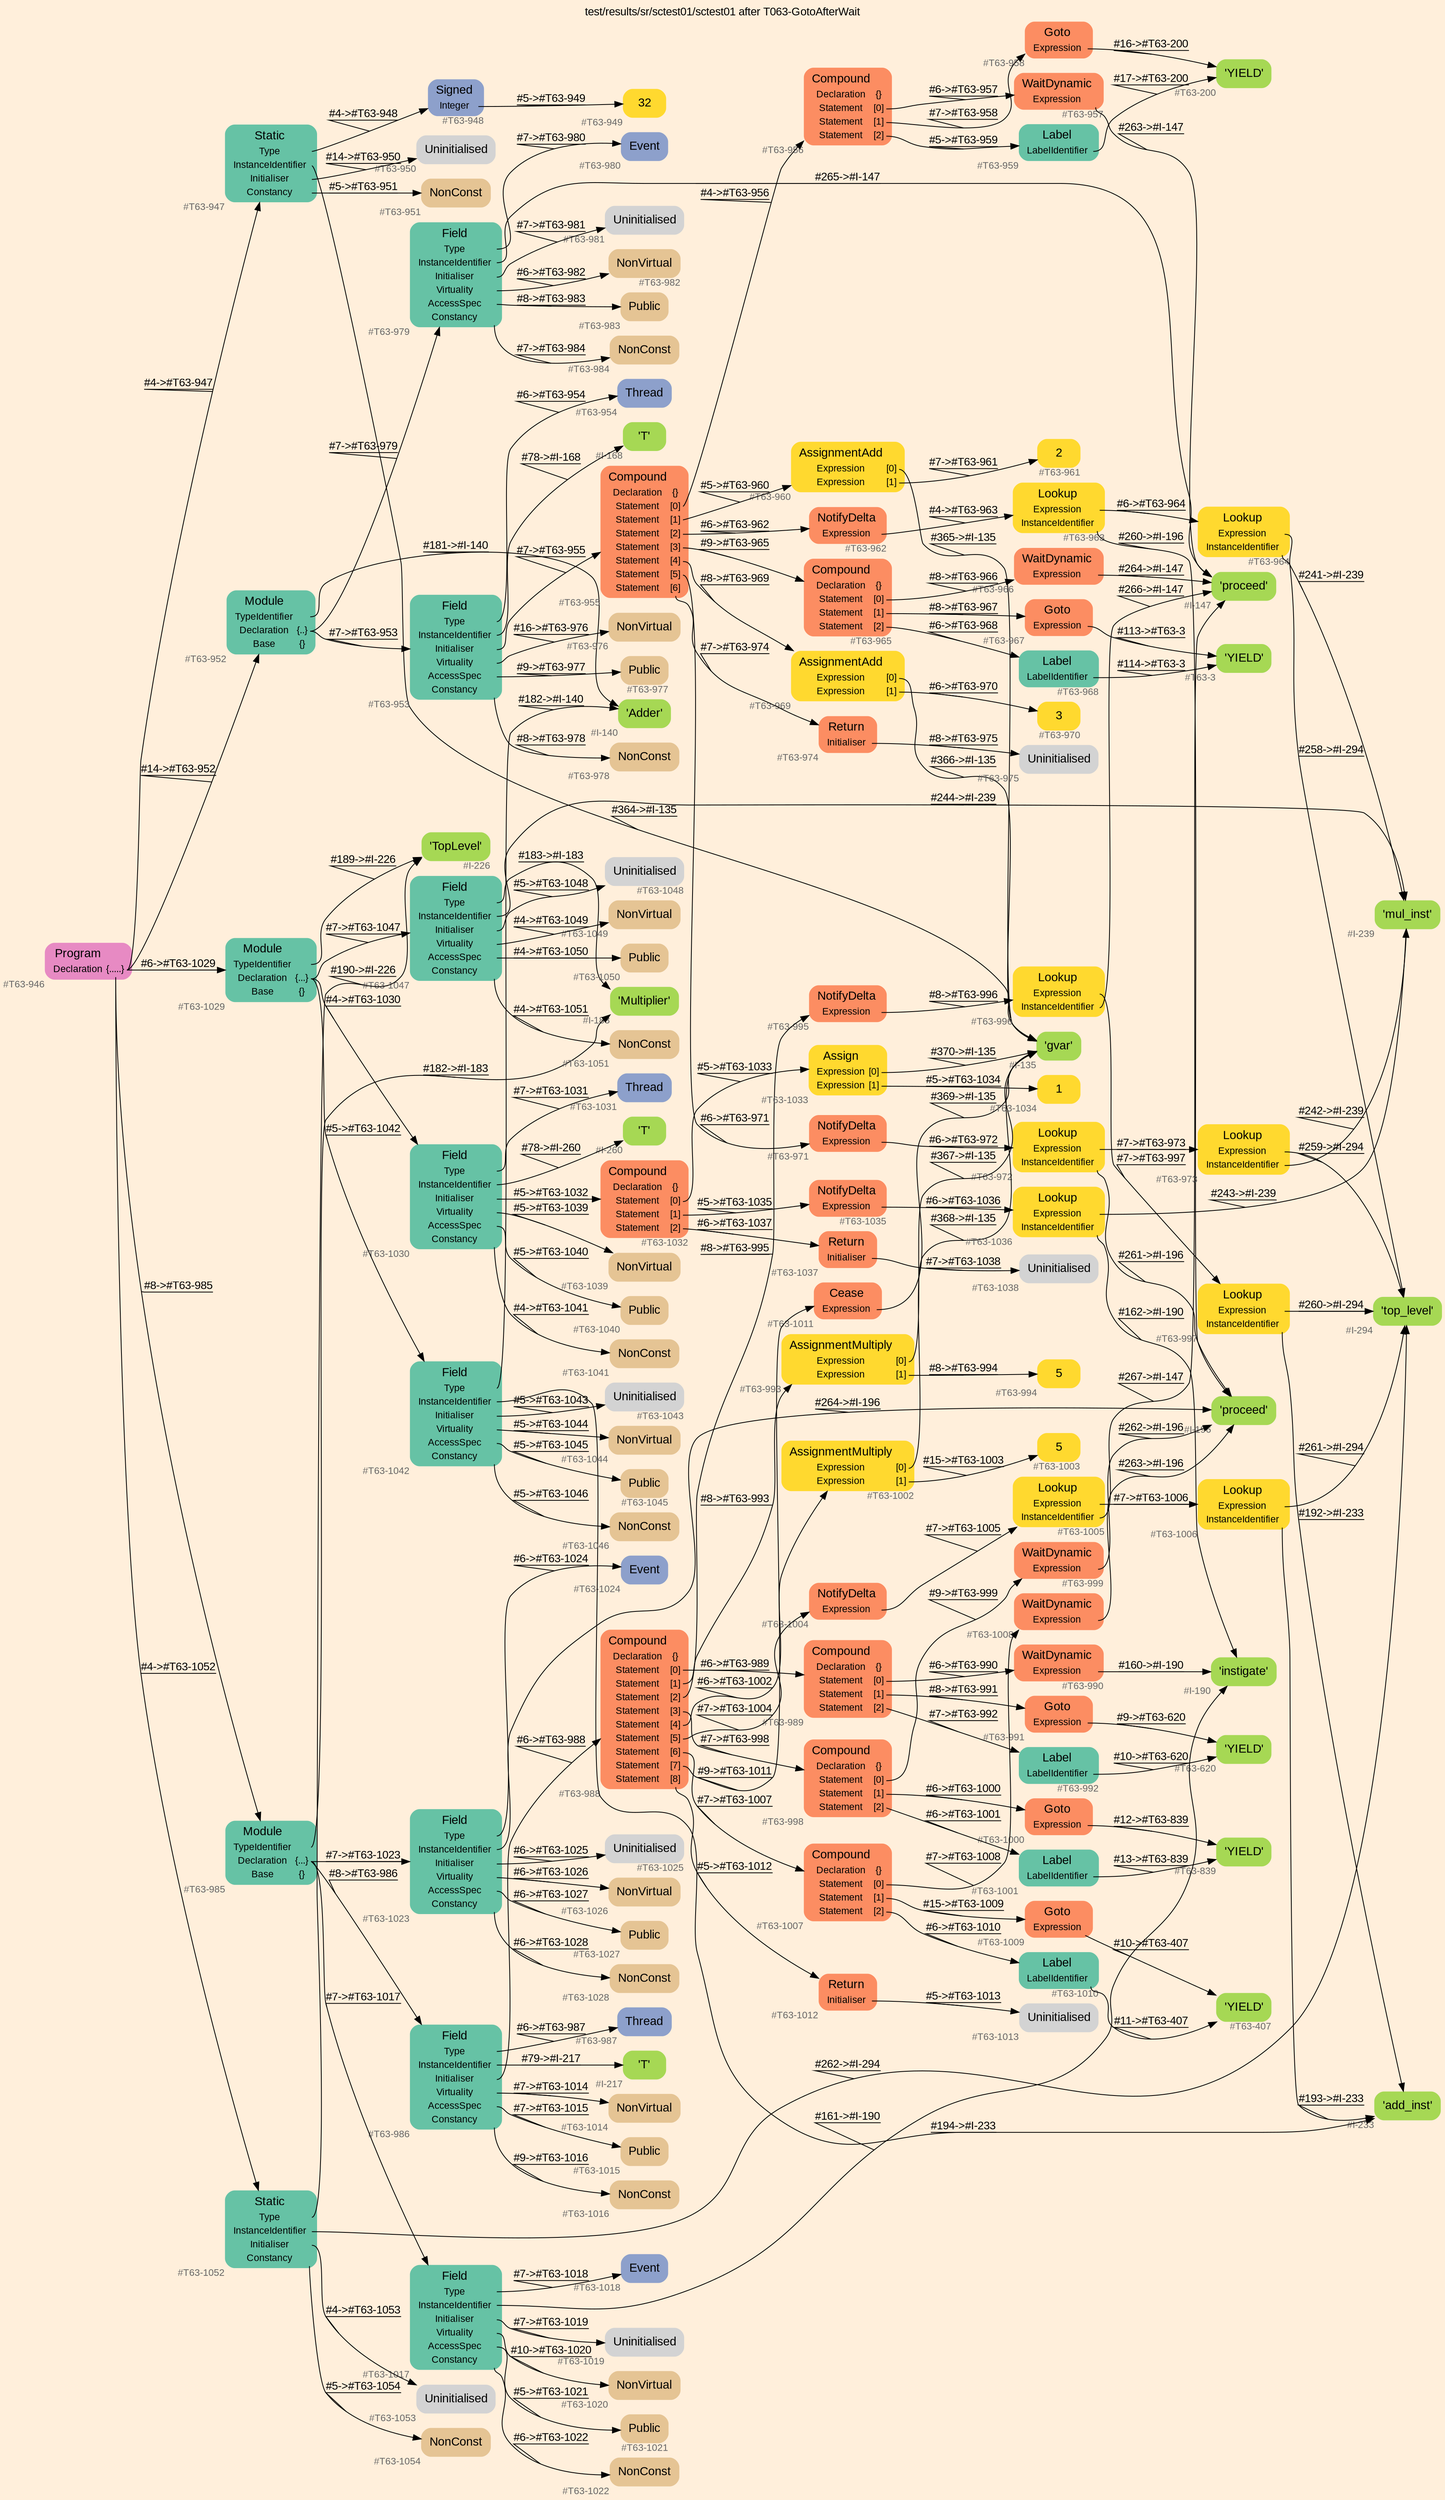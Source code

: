 digraph "test/results/sr/sctest01/sctest01 after T063-GotoAfterWait" {
label = "test/results/sr/sctest01/sctest01 after T063-GotoAfterWait"
labelloc = t
graph [
    rankdir = "LR"
    ranksep = 0.3
    bgcolor = antiquewhite1
    color = black
    fontcolor = black
    fontname = "Arial"
];
node [
    fontname = "Arial"
];
edge [
    fontname = "Arial"
];

// -------------------- node figure --------------------
// -------- block #T63-946 ----------
"#T63-946" [
    fillcolor = "/set28/4"
    xlabel = "#T63-946"
    fontsize = "12"
    fontcolor = grey40
    shape = "plaintext"
    label = <<TABLE BORDER="0" CELLBORDER="0" CELLSPACING="0">
     <TR><TD><FONT COLOR="black" POINT-SIZE="15">Program</FONT></TD></TR>
     <TR><TD><FONT COLOR="black" POINT-SIZE="12">Declaration</FONT></TD><TD PORT="port0"><FONT COLOR="black" POINT-SIZE="12">{.....}</FONT></TD></TR>
    </TABLE>>
    style = "rounded,filled"
];

// -------- block #T63-947 ----------
"#T63-947" [
    fillcolor = "/set28/1"
    xlabel = "#T63-947"
    fontsize = "12"
    fontcolor = grey40
    shape = "plaintext"
    label = <<TABLE BORDER="0" CELLBORDER="0" CELLSPACING="0">
     <TR><TD><FONT COLOR="black" POINT-SIZE="15">Static</FONT></TD></TR>
     <TR><TD><FONT COLOR="black" POINT-SIZE="12">Type</FONT></TD><TD PORT="port0"></TD></TR>
     <TR><TD><FONT COLOR="black" POINT-SIZE="12">InstanceIdentifier</FONT></TD><TD PORT="port1"></TD></TR>
     <TR><TD><FONT COLOR="black" POINT-SIZE="12">Initialiser</FONT></TD><TD PORT="port2"></TD></TR>
     <TR><TD><FONT COLOR="black" POINT-SIZE="12">Constancy</FONT></TD><TD PORT="port3"></TD></TR>
    </TABLE>>
    style = "rounded,filled"
];

// -------- block #T63-948 ----------
"#T63-948" [
    fillcolor = "/set28/3"
    xlabel = "#T63-948"
    fontsize = "12"
    fontcolor = grey40
    shape = "plaintext"
    label = <<TABLE BORDER="0" CELLBORDER="0" CELLSPACING="0">
     <TR><TD><FONT COLOR="black" POINT-SIZE="15">Signed</FONT></TD></TR>
     <TR><TD><FONT COLOR="black" POINT-SIZE="12">Integer</FONT></TD><TD PORT="port0"></TD></TR>
    </TABLE>>
    style = "rounded,filled"
];

// -------- block #T63-949 ----------
"#T63-949" [
    fillcolor = "/set28/6"
    xlabel = "#T63-949"
    fontsize = "12"
    fontcolor = grey40
    shape = "plaintext"
    label = <<TABLE BORDER="0" CELLBORDER="0" CELLSPACING="0">
     <TR><TD><FONT COLOR="black" POINT-SIZE="15">32</FONT></TD></TR>
    </TABLE>>
    style = "rounded,filled"
];

// -------- block #I-135 ----------
"#I-135" [
    fillcolor = "/set28/5"
    xlabel = "#I-135"
    fontsize = "12"
    fontcolor = grey40
    shape = "plaintext"
    label = <<TABLE BORDER="0" CELLBORDER="0" CELLSPACING="0">
     <TR><TD><FONT COLOR="black" POINT-SIZE="15">'gvar'</FONT></TD></TR>
    </TABLE>>
    style = "rounded,filled"
];

// -------- block #T63-950 ----------
"#T63-950" [
    xlabel = "#T63-950"
    fontsize = "12"
    fontcolor = grey40
    shape = "plaintext"
    label = <<TABLE BORDER="0" CELLBORDER="0" CELLSPACING="0">
     <TR><TD><FONT COLOR="black" POINT-SIZE="15">Uninitialised</FONT></TD></TR>
    </TABLE>>
    style = "rounded,filled"
];

// -------- block #T63-951 ----------
"#T63-951" [
    fillcolor = "/set28/7"
    xlabel = "#T63-951"
    fontsize = "12"
    fontcolor = grey40
    shape = "plaintext"
    label = <<TABLE BORDER="0" CELLBORDER="0" CELLSPACING="0">
     <TR><TD><FONT COLOR="black" POINT-SIZE="15">NonConst</FONT></TD></TR>
    </TABLE>>
    style = "rounded,filled"
];

// -------- block #T63-952 ----------
"#T63-952" [
    fillcolor = "/set28/1"
    xlabel = "#T63-952"
    fontsize = "12"
    fontcolor = grey40
    shape = "plaintext"
    label = <<TABLE BORDER="0" CELLBORDER="0" CELLSPACING="0">
     <TR><TD><FONT COLOR="black" POINT-SIZE="15">Module</FONT></TD></TR>
     <TR><TD><FONT COLOR="black" POINT-SIZE="12">TypeIdentifier</FONT></TD><TD PORT="port0"></TD></TR>
     <TR><TD><FONT COLOR="black" POINT-SIZE="12">Declaration</FONT></TD><TD PORT="port1"><FONT COLOR="black" POINT-SIZE="12">{..}</FONT></TD></TR>
     <TR><TD><FONT COLOR="black" POINT-SIZE="12">Base</FONT></TD><TD PORT="port2"><FONT COLOR="black" POINT-SIZE="12">{}</FONT></TD></TR>
    </TABLE>>
    style = "rounded,filled"
];

// -------- block #I-140 ----------
"#I-140" [
    fillcolor = "/set28/5"
    xlabel = "#I-140"
    fontsize = "12"
    fontcolor = grey40
    shape = "plaintext"
    label = <<TABLE BORDER="0" CELLBORDER="0" CELLSPACING="0">
     <TR><TD><FONT COLOR="black" POINT-SIZE="15">'Adder'</FONT></TD></TR>
    </TABLE>>
    style = "rounded,filled"
];

// -------- block #T63-953 ----------
"#T63-953" [
    fillcolor = "/set28/1"
    xlabel = "#T63-953"
    fontsize = "12"
    fontcolor = grey40
    shape = "plaintext"
    label = <<TABLE BORDER="0" CELLBORDER="0" CELLSPACING="0">
     <TR><TD><FONT COLOR="black" POINT-SIZE="15">Field</FONT></TD></TR>
     <TR><TD><FONT COLOR="black" POINT-SIZE="12">Type</FONT></TD><TD PORT="port0"></TD></TR>
     <TR><TD><FONT COLOR="black" POINT-SIZE="12">InstanceIdentifier</FONT></TD><TD PORT="port1"></TD></TR>
     <TR><TD><FONT COLOR="black" POINT-SIZE="12">Initialiser</FONT></TD><TD PORT="port2"></TD></TR>
     <TR><TD><FONT COLOR="black" POINT-SIZE="12">Virtuality</FONT></TD><TD PORT="port3"></TD></TR>
     <TR><TD><FONT COLOR="black" POINT-SIZE="12">AccessSpec</FONT></TD><TD PORT="port4"></TD></TR>
     <TR><TD><FONT COLOR="black" POINT-SIZE="12">Constancy</FONT></TD><TD PORT="port5"></TD></TR>
    </TABLE>>
    style = "rounded,filled"
];

// -------- block #T63-954 ----------
"#T63-954" [
    fillcolor = "/set28/3"
    xlabel = "#T63-954"
    fontsize = "12"
    fontcolor = grey40
    shape = "plaintext"
    label = <<TABLE BORDER="0" CELLBORDER="0" CELLSPACING="0">
     <TR><TD><FONT COLOR="black" POINT-SIZE="15">Thread</FONT></TD></TR>
    </TABLE>>
    style = "rounded,filled"
];

// -------- block #I-168 ----------
"#I-168" [
    fillcolor = "/set28/5"
    xlabel = "#I-168"
    fontsize = "12"
    fontcolor = grey40
    shape = "plaintext"
    label = <<TABLE BORDER="0" CELLBORDER="0" CELLSPACING="0">
     <TR><TD><FONT COLOR="black" POINT-SIZE="15">'T'</FONT></TD></TR>
    </TABLE>>
    style = "rounded,filled"
];

// -------- block #T63-955 ----------
"#T63-955" [
    fillcolor = "/set28/2"
    xlabel = "#T63-955"
    fontsize = "12"
    fontcolor = grey40
    shape = "plaintext"
    label = <<TABLE BORDER="0" CELLBORDER="0" CELLSPACING="0">
     <TR><TD><FONT COLOR="black" POINT-SIZE="15">Compound</FONT></TD></TR>
     <TR><TD><FONT COLOR="black" POINT-SIZE="12">Declaration</FONT></TD><TD PORT="port0"><FONT COLOR="black" POINT-SIZE="12">{}</FONT></TD></TR>
     <TR><TD><FONT COLOR="black" POINT-SIZE="12">Statement</FONT></TD><TD PORT="port1"><FONT COLOR="black" POINT-SIZE="12">[0]</FONT></TD></TR>
     <TR><TD><FONT COLOR="black" POINT-SIZE="12">Statement</FONT></TD><TD PORT="port2"><FONT COLOR="black" POINT-SIZE="12">[1]</FONT></TD></TR>
     <TR><TD><FONT COLOR="black" POINT-SIZE="12">Statement</FONT></TD><TD PORT="port3"><FONT COLOR="black" POINT-SIZE="12">[2]</FONT></TD></TR>
     <TR><TD><FONT COLOR="black" POINT-SIZE="12">Statement</FONT></TD><TD PORT="port4"><FONT COLOR="black" POINT-SIZE="12">[3]</FONT></TD></TR>
     <TR><TD><FONT COLOR="black" POINT-SIZE="12">Statement</FONT></TD><TD PORT="port5"><FONT COLOR="black" POINT-SIZE="12">[4]</FONT></TD></TR>
     <TR><TD><FONT COLOR="black" POINT-SIZE="12">Statement</FONT></TD><TD PORT="port6"><FONT COLOR="black" POINT-SIZE="12">[5]</FONT></TD></TR>
     <TR><TD><FONT COLOR="black" POINT-SIZE="12">Statement</FONT></TD><TD PORT="port7"><FONT COLOR="black" POINT-SIZE="12">[6]</FONT></TD></TR>
    </TABLE>>
    style = "rounded,filled"
];

// -------- block #T63-956 ----------
"#T63-956" [
    fillcolor = "/set28/2"
    xlabel = "#T63-956"
    fontsize = "12"
    fontcolor = grey40
    shape = "plaintext"
    label = <<TABLE BORDER="0" CELLBORDER="0" CELLSPACING="0">
     <TR><TD><FONT COLOR="black" POINT-SIZE="15">Compound</FONT></TD></TR>
     <TR><TD><FONT COLOR="black" POINT-SIZE="12">Declaration</FONT></TD><TD PORT="port0"><FONT COLOR="black" POINT-SIZE="12">{}</FONT></TD></TR>
     <TR><TD><FONT COLOR="black" POINT-SIZE="12">Statement</FONT></TD><TD PORT="port1"><FONT COLOR="black" POINT-SIZE="12">[0]</FONT></TD></TR>
     <TR><TD><FONT COLOR="black" POINT-SIZE="12">Statement</FONT></TD><TD PORT="port2"><FONT COLOR="black" POINT-SIZE="12">[1]</FONT></TD></TR>
     <TR><TD><FONT COLOR="black" POINT-SIZE="12">Statement</FONT></TD><TD PORT="port3"><FONT COLOR="black" POINT-SIZE="12">[2]</FONT></TD></TR>
    </TABLE>>
    style = "rounded,filled"
];

// -------- block #T63-957 ----------
"#T63-957" [
    fillcolor = "/set28/2"
    xlabel = "#T63-957"
    fontsize = "12"
    fontcolor = grey40
    shape = "plaintext"
    label = <<TABLE BORDER="0" CELLBORDER="0" CELLSPACING="0">
     <TR><TD><FONT COLOR="black" POINT-SIZE="15">WaitDynamic</FONT></TD></TR>
     <TR><TD><FONT COLOR="black" POINT-SIZE="12">Expression</FONT></TD><TD PORT="port0"></TD></TR>
    </TABLE>>
    style = "rounded,filled"
];

// -------- block #I-147 ----------
"#I-147" [
    fillcolor = "/set28/5"
    xlabel = "#I-147"
    fontsize = "12"
    fontcolor = grey40
    shape = "plaintext"
    label = <<TABLE BORDER="0" CELLBORDER="0" CELLSPACING="0">
     <TR><TD><FONT COLOR="black" POINT-SIZE="15">'proceed'</FONT></TD></TR>
    </TABLE>>
    style = "rounded,filled"
];

// -------- block #T63-958 ----------
"#T63-958" [
    fillcolor = "/set28/2"
    xlabel = "#T63-958"
    fontsize = "12"
    fontcolor = grey40
    shape = "plaintext"
    label = <<TABLE BORDER="0" CELLBORDER="0" CELLSPACING="0">
     <TR><TD><FONT COLOR="black" POINT-SIZE="15">Goto</FONT></TD></TR>
     <TR><TD><FONT COLOR="black" POINT-SIZE="12">Expression</FONT></TD><TD PORT="port0"></TD></TR>
    </TABLE>>
    style = "rounded,filled"
];

// -------- block #T63-200 ----------
"#T63-200" [
    fillcolor = "/set28/5"
    xlabel = "#T63-200"
    fontsize = "12"
    fontcolor = grey40
    shape = "plaintext"
    label = <<TABLE BORDER="0" CELLBORDER="0" CELLSPACING="0">
     <TR><TD><FONT COLOR="black" POINT-SIZE="15">'YIELD'</FONT></TD></TR>
    </TABLE>>
    style = "rounded,filled"
];

// -------- block #T63-959 ----------
"#T63-959" [
    fillcolor = "/set28/1"
    xlabel = "#T63-959"
    fontsize = "12"
    fontcolor = grey40
    shape = "plaintext"
    label = <<TABLE BORDER="0" CELLBORDER="0" CELLSPACING="0">
     <TR><TD><FONT COLOR="black" POINT-SIZE="15">Label</FONT></TD></TR>
     <TR><TD><FONT COLOR="black" POINT-SIZE="12">LabelIdentifier</FONT></TD><TD PORT="port0"></TD></TR>
    </TABLE>>
    style = "rounded,filled"
];

// -------- block #T63-960 ----------
"#T63-960" [
    fillcolor = "/set28/6"
    xlabel = "#T63-960"
    fontsize = "12"
    fontcolor = grey40
    shape = "plaintext"
    label = <<TABLE BORDER="0" CELLBORDER="0" CELLSPACING="0">
     <TR><TD><FONT COLOR="black" POINT-SIZE="15">AssignmentAdd</FONT></TD></TR>
     <TR><TD><FONT COLOR="black" POINT-SIZE="12">Expression</FONT></TD><TD PORT="port0"><FONT COLOR="black" POINT-SIZE="12">[0]</FONT></TD></TR>
     <TR><TD><FONT COLOR="black" POINT-SIZE="12">Expression</FONT></TD><TD PORT="port1"><FONT COLOR="black" POINT-SIZE="12">[1]</FONT></TD></TR>
    </TABLE>>
    style = "rounded,filled"
];

// -------- block #T63-961 ----------
"#T63-961" [
    fillcolor = "/set28/6"
    xlabel = "#T63-961"
    fontsize = "12"
    fontcolor = grey40
    shape = "plaintext"
    label = <<TABLE BORDER="0" CELLBORDER="0" CELLSPACING="0">
     <TR><TD><FONT COLOR="black" POINT-SIZE="15">2</FONT></TD></TR>
    </TABLE>>
    style = "rounded,filled"
];

// -------- block #T63-962 ----------
"#T63-962" [
    fillcolor = "/set28/2"
    xlabel = "#T63-962"
    fontsize = "12"
    fontcolor = grey40
    shape = "plaintext"
    label = <<TABLE BORDER="0" CELLBORDER="0" CELLSPACING="0">
     <TR><TD><FONT COLOR="black" POINT-SIZE="15">NotifyDelta</FONT></TD></TR>
     <TR><TD><FONT COLOR="black" POINT-SIZE="12">Expression</FONT></TD><TD PORT="port0"></TD></TR>
    </TABLE>>
    style = "rounded,filled"
];

// -------- block #T63-963 ----------
"#T63-963" [
    fillcolor = "/set28/6"
    xlabel = "#T63-963"
    fontsize = "12"
    fontcolor = grey40
    shape = "plaintext"
    label = <<TABLE BORDER="0" CELLBORDER="0" CELLSPACING="0">
     <TR><TD><FONT COLOR="black" POINT-SIZE="15">Lookup</FONT></TD></TR>
     <TR><TD><FONT COLOR="black" POINT-SIZE="12">Expression</FONT></TD><TD PORT="port0"></TD></TR>
     <TR><TD><FONT COLOR="black" POINT-SIZE="12">InstanceIdentifier</FONT></TD><TD PORT="port1"></TD></TR>
    </TABLE>>
    style = "rounded,filled"
];

// -------- block #T63-964 ----------
"#T63-964" [
    fillcolor = "/set28/6"
    xlabel = "#T63-964"
    fontsize = "12"
    fontcolor = grey40
    shape = "plaintext"
    label = <<TABLE BORDER="0" CELLBORDER="0" CELLSPACING="0">
     <TR><TD><FONT COLOR="black" POINT-SIZE="15">Lookup</FONT></TD></TR>
     <TR><TD><FONT COLOR="black" POINT-SIZE="12">Expression</FONT></TD><TD PORT="port0"></TD></TR>
     <TR><TD><FONT COLOR="black" POINT-SIZE="12">InstanceIdentifier</FONT></TD><TD PORT="port1"></TD></TR>
    </TABLE>>
    style = "rounded,filled"
];

// -------- block #I-294 ----------
"#I-294" [
    fillcolor = "/set28/5"
    xlabel = "#I-294"
    fontsize = "12"
    fontcolor = grey40
    shape = "plaintext"
    label = <<TABLE BORDER="0" CELLBORDER="0" CELLSPACING="0">
     <TR><TD><FONT COLOR="black" POINT-SIZE="15">'top_level'</FONT></TD></TR>
    </TABLE>>
    style = "rounded,filled"
];

// -------- block #I-239 ----------
"#I-239" [
    fillcolor = "/set28/5"
    xlabel = "#I-239"
    fontsize = "12"
    fontcolor = grey40
    shape = "plaintext"
    label = <<TABLE BORDER="0" CELLBORDER="0" CELLSPACING="0">
     <TR><TD><FONT COLOR="black" POINT-SIZE="15">'mul_inst'</FONT></TD></TR>
    </TABLE>>
    style = "rounded,filled"
];

// -------- block #I-196 ----------
"#I-196" [
    fillcolor = "/set28/5"
    xlabel = "#I-196"
    fontsize = "12"
    fontcolor = grey40
    shape = "plaintext"
    label = <<TABLE BORDER="0" CELLBORDER="0" CELLSPACING="0">
     <TR><TD><FONT COLOR="black" POINT-SIZE="15">'proceed'</FONT></TD></TR>
    </TABLE>>
    style = "rounded,filled"
];

// -------- block #T63-965 ----------
"#T63-965" [
    fillcolor = "/set28/2"
    xlabel = "#T63-965"
    fontsize = "12"
    fontcolor = grey40
    shape = "plaintext"
    label = <<TABLE BORDER="0" CELLBORDER="0" CELLSPACING="0">
     <TR><TD><FONT COLOR="black" POINT-SIZE="15">Compound</FONT></TD></TR>
     <TR><TD><FONT COLOR="black" POINT-SIZE="12">Declaration</FONT></TD><TD PORT="port0"><FONT COLOR="black" POINT-SIZE="12">{}</FONT></TD></TR>
     <TR><TD><FONT COLOR="black" POINT-SIZE="12">Statement</FONT></TD><TD PORT="port1"><FONT COLOR="black" POINT-SIZE="12">[0]</FONT></TD></TR>
     <TR><TD><FONT COLOR="black" POINT-SIZE="12">Statement</FONT></TD><TD PORT="port2"><FONT COLOR="black" POINT-SIZE="12">[1]</FONT></TD></TR>
     <TR><TD><FONT COLOR="black" POINT-SIZE="12">Statement</FONT></TD><TD PORT="port3"><FONT COLOR="black" POINT-SIZE="12">[2]</FONT></TD></TR>
    </TABLE>>
    style = "rounded,filled"
];

// -------- block #T63-966 ----------
"#T63-966" [
    fillcolor = "/set28/2"
    xlabel = "#T63-966"
    fontsize = "12"
    fontcolor = grey40
    shape = "plaintext"
    label = <<TABLE BORDER="0" CELLBORDER="0" CELLSPACING="0">
     <TR><TD><FONT COLOR="black" POINT-SIZE="15">WaitDynamic</FONT></TD></TR>
     <TR><TD><FONT COLOR="black" POINT-SIZE="12">Expression</FONT></TD><TD PORT="port0"></TD></TR>
    </TABLE>>
    style = "rounded,filled"
];

// -------- block #T63-967 ----------
"#T63-967" [
    fillcolor = "/set28/2"
    xlabel = "#T63-967"
    fontsize = "12"
    fontcolor = grey40
    shape = "plaintext"
    label = <<TABLE BORDER="0" CELLBORDER="0" CELLSPACING="0">
     <TR><TD><FONT COLOR="black" POINT-SIZE="15">Goto</FONT></TD></TR>
     <TR><TD><FONT COLOR="black" POINT-SIZE="12">Expression</FONT></TD><TD PORT="port0"></TD></TR>
    </TABLE>>
    style = "rounded,filled"
];

// -------- block #T63-3 ----------
"#T63-3" [
    fillcolor = "/set28/5"
    xlabel = "#T63-3"
    fontsize = "12"
    fontcolor = grey40
    shape = "plaintext"
    label = <<TABLE BORDER="0" CELLBORDER="0" CELLSPACING="0">
     <TR><TD><FONT COLOR="black" POINT-SIZE="15">'YIELD'</FONT></TD></TR>
    </TABLE>>
    style = "rounded,filled"
];

// -------- block #T63-968 ----------
"#T63-968" [
    fillcolor = "/set28/1"
    xlabel = "#T63-968"
    fontsize = "12"
    fontcolor = grey40
    shape = "plaintext"
    label = <<TABLE BORDER="0" CELLBORDER="0" CELLSPACING="0">
     <TR><TD><FONT COLOR="black" POINT-SIZE="15">Label</FONT></TD></TR>
     <TR><TD><FONT COLOR="black" POINT-SIZE="12">LabelIdentifier</FONT></TD><TD PORT="port0"></TD></TR>
    </TABLE>>
    style = "rounded,filled"
];

// -------- block #T63-969 ----------
"#T63-969" [
    fillcolor = "/set28/6"
    xlabel = "#T63-969"
    fontsize = "12"
    fontcolor = grey40
    shape = "plaintext"
    label = <<TABLE BORDER="0" CELLBORDER="0" CELLSPACING="0">
     <TR><TD><FONT COLOR="black" POINT-SIZE="15">AssignmentAdd</FONT></TD></TR>
     <TR><TD><FONT COLOR="black" POINT-SIZE="12">Expression</FONT></TD><TD PORT="port0"><FONT COLOR="black" POINT-SIZE="12">[0]</FONT></TD></TR>
     <TR><TD><FONT COLOR="black" POINT-SIZE="12">Expression</FONT></TD><TD PORT="port1"><FONT COLOR="black" POINT-SIZE="12">[1]</FONT></TD></TR>
    </TABLE>>
    style = "rounded,filled"
];

// -------- block #T63-970 ----------
"#T63-970" [
    fillcolor = "/set28/6"
    xlabel = "#T63-970"
    fontsize = "12"
    fontcolor = grey40
    shape = "plaintext"
    label = <<TABLE BORDER="0" CELLBORDER="0" CELLSPACING="0">
     <TR><TD><FONT COLOR="black" POINT-SIZE="15">3</FONT></TD></TR>
    </TABLE>>
    style = "rounded,filled"
];

// -------- block #T63-971 ----------
"#T63-971" [
    fillcolor = "/set28/2"
    xlabel = "#T63-971"
    fontsize = "12"
    fontcolor = grey40
    shape = "plaintext"
    label = <<TABLE BORDER="0" CELLBORDER="0" CELLSPACING="0">
     <TR><TD><FONT COLOR="black" POINT-SIZE="15">NotifyDelta</FONT></TD></TR>
     <TR><TD><FONT COLOR="black" POINT-SIZE="12">Expression</FONT></TD><TD PORT="port0"></TD></TR>
    </TABLE>>
    style = "rounded,filled"
];

// -------- block #T63-972 ----------
"#T63-972" [
    fillcolor = "/set28/6"
    xlabel = "#T63-972"
    fontsize = "12"
    fontcolor = grey40
    shape = "plaintext"
    label = <<TABLE BORDER="0" CELLBORDER="0" CELLSPACING="0">
     <TR><TD><FONT COLOR="black" POINT-SIZE="15">Lookup</FONT></TD></TR>
     <TR><TD><FONT COLOR="black" POINT-SIZE="12">Expression</FONT></TD><TD PORT="port0"></TD></TR>
     <TR><TD><FONT COLOR="black" POINT-SIZE="12">InstanceIdentifier</FONT></TD><TD PORT="port1"></TD></TR>
    </TABLE>>
    style = "rounded,filled"
];

// -------- block #T63-973 ----------
"#T63-973" [
    fillcolor = "/set28/6"
    xlabel = "#T63-973"
    fontsize = "12"
    fontcolor = grey40
    shape = "plaintext"
    label = <<TABLE BORDER="0" CELLBORDER="0" CELLSPACING="0">
     <TR><TD><FONT COLOR="black" POINT-SIZE="15">Lookup</FONT></TD></TR>
     <TR><TD><FONT COLOR="black" POINT-SIZE="12">Expression</FONT></TD><TD PORT="port0"></TD></TR>
     <TR><TD><FONT COLOR="black" POINT-SIZE="12">InstanceIdentifier</FONT></TD><TD PORT="port1"></TD></TR>
    </TABLE>>
    style = "rounded,filled"
];

// -------- block #T63-974 ----------
"#T63-974" [
    fillcolor = "/set28/2"
    xlabel = "#T63-974"
    fontsize = "12"
    fontcolor = grey40
    shape = "plaintext"
    label = <<TABLE BORDER="0" CELLBORDER="0" CELLSPACING="0">
     <TR><TD><FONT COLOR="black" POINT-SIZE="15">Return</FONT></TD></TR>
     <TR><TD><FONT COLOR="black" POINT-SIZE="12">Initialiser</FONT></TD><TD PORT="port0"></TD></TR>
    </TABLE>>
    style = "rounded,filled"
];

// -------- block #T63-975 ----------
"#T63-975" [
    xlabel = "#T63-975"
    fontsize = "12"
    fontcolor = grey40
    shape = "plaintext"
    label = <<TABLE BORDER="0" CELLBORDER="0" CELLSPACING="0">
     <TR><TD><FONT COLOR="black" POINT-SIZE="15">Uninitialised</FONT></TD></TR>
    </TABLE>>
    style = "rounded,filled"
];

// -------- block #T63-976 ----------
"#T63-976" [
    fillcolor = "/set28/7"
    xlabel = "#T63-976"
    fontsize = "12"
    fontcolor = grey40
    shape = "plaintext"
    label = <<TABLE BORDER="0" CELLBORDER="0" CELLSPACING="0">
     <TR><TD><FONT COLOR="black" POINT-SIZE="15">NonVirtual</FONT></TD></TR>
    </TABLE>>
    style = "rounded,filled"
];

// -------- block #T63-977 ----------
"#T63-977" [
    fillcolor = "/set28/7"
    xlabel = "#T63-977"
    fontsize = "12"
    fontcolor = grey40
    shape = "plaintext"
    label = <<TABLE BORDER="0" CELLBORDER="0" CELLSPACING="0">
     <TR><TD><FONT COLOR="black" POINT-SIZE="15">Public</FONT></TD></TR>
    </TABLE>>
    style = "rounded,filled"
];

// -------- block #T63-978 ----------
"#T63-978" [
    fillcolor = "/set28/7"
    xlabel = "#T63-978"
    fontsize = "12"
    fontcolor = grey40
    shape = "plaintext"
    label = <<TABLE BORDER="0" CELLBORDER="0" CELLSPACING="0">
     <TR><TD><FONT COLOR="black" POINT-SIZE="15">NonConst</FONT></TD></TR>
    </TABLE>>
    style = "rounded,filled"
];

// -------- block #T63-979 ----------
"#T63-979" [
    fillcolor = "/set28/1"
    xlabel = "#T63-979"
    fontsize = "12"
    fontcolor = grey40
    shape = "plaintext"
    label = <<TABLE BORDER="0" CELLBORDER="0" CELLSPACING="0">
     <TR><TD><FONT COLOR="black" POINT-SIZE="15">Field</FONT></TD></TR>
     <TR><TD><FONT COLOR="black" POINT-SIZE="12">Type</FONT></TD><TD PORT="port0"></TD></TR>
     <TR><TD><FONT COLOR="black" POINT-SIZE="12">InstanceIdentifier</FONT></TD><TD PORT="port1"></TD></TR>
     <TR><TD><FONT COLOR="black" POINT-SIZE="12">Initialiser</FONT></TD><TD PORT="port2"></TD></TR>
     <TR><TD><FONT COLOR="black" POINT-SIZE="12">Virtuality</FONT></TD><TD PORT="port3"></TD></TR>
     <TR><TD><FONT COLOR="black" POINT-SIZE="12">AccessSpec</FONT></TD><TD PORT="port4"></TD></TR>
     <TR><TD><FONT COLOR="black" POINT-SIZE="12">Constancy</FONT></TD><TD PORT="port5"></TD></TR>
    </TABLE>>
    style = "rounded,filled"
];

// -------- block #T63-980 ----------
"#T63-980" [
    fillcolor = "/set28/3"
    xlabel = "#T63-980"
    fontsize = "12"
    fontcolor = grey40
    shape = "plaintext"
    label = <<TABLE BORDER="0" CELLBORDER="0" CELLSPACING="0">
     <TR><TD><FONT COLOR="black" POINT-SIZE="15">Event</FONT></TD></TR>
    </TABLE>>
    style = "rounded,filled"
];

// -------- block #T63-981 ----------
"#T63-981" [
    xlabel = "#T63-981"
    fontsize = "12"
    fontcolor = grey40
    shape = "plaintext"
    label = <<TABLE BORDER="0" CELLBORDER="0" CELLSPACING="0">
     <TR><TD><FONT COLOR="black" POINT-SIZE="15">Uninitialised</FONT></TD></TR>
    </TABLE>>
    style = "rounded,filled"
];

// -------- block #T63-982 ----------
"#T63-982" [
    fillcolor = "/set28/7"
    xlabel = "#T63-982"
    fontsize = "12"
    fontcolor = grey40
    shape = "plaintext"
    label = <<TABLE BORDER="0" CELLBORDER="0" CELLSPACING="0">
     <TR><TD><FONT COLOR="black" POINT-SIZE="15">NonVirtual</FONT></TD></TR>
    </TABLE>>
    style = "rounded,filled"
];

// -------- block #T63-983 ----------
"#T63-983" [
    fillcolor = "/set28/7"
    xlabel = "#T63-983"
    fontsize = "12"
    fontcolor = grey40
    shape = "plaintext"
    label = <<TABLE BORDER="0" CELLBORDER="0" CELLSPACING="0">
     <TR><TD><FONT COLOR="black" POINT-SIZE="15">Public</FONT></TD></TR>
    </TABLE>>
    style = "rounded,filled"
];

// -------- block #T63-984 ----------
"#T63-984" [
    fillcolor = "/set28/7"
    xlabel = "#T63-984"
    fontsize = "12"
    fontcolor = grey40
    shape = "plaintext"
    label = <<TABLE BORDER="0" CELLBORDER="0" CELLSPACING="0">
     <TR><TD><FONT COLOR="black" POINT-SIZE="15">NonConst</FONT></TD></TR>
    </TABLE>>
    style = "rounded,filled"
];

// -------- block #T63-985 ----------
"#T63-985" [
    fillcolor = "/set28/1"
    xlabel = "#T63-985"
    fontsize = "12"
    fontcolor = grey40
    shape = "plaintext"
    label = <<TABLE BORDER="0" CELLBORDER="0" CELLSPACING="0">
     <TR><TD><FONT COLOR="black" POINT-SIZE="15">Module</FONT></TD></TR>
     <TR><TD><FONT COLOR="black" POINT-SIZE="12">TypeIdentifier</FONT></TD><TD PORT="port0"></TD></TR>
     <TR><TD><FONT COLOR="black" POINT-SIZE="12">Declaration</FONT></TD><TD PORT="port1"><FONT COLOR="black" POINT-SIZE="12">{...}</FONT></TD></TR>
     <TR><TD><FONT COLOR="black" POINT-SIZE="12">Base</FONT></TD><TD PORT="port2"><FONT COLOR="black" POINT-SIZE="12">{}</FONT></TD></TR>
    </TABLE>>
    style = "rounded,filled"
];

// -------- block #I-183 ----------
"#I-183" [
    fillcolor = "/set28/5"
    xlabel = "#I-183"
    fontsize = "12"
    fontcolor = grey40
    shape = "plaintext"
    label = <<TABLE BORDER="0" CELLBORDER="0" CELLSPACING="0">
     <TR><TD><FONT COLOR="black" POINT-SIZE="15">'Multiplier'</FONT></TD></TR>
    </TABLE>>
    style = "rounded,filled"
];

// -------- block #T63-986 ----------
"#T63-986" [
    fillcolor = "/set28/1"
    xlabel = "#T63-986"
    fontsize = "12"
    fontcolor = grey40
    shape = "plaintext"
    label = <<TABLE BORDER="0" CELLBORDER="0" CELLSPACING="0">
     <TR><TD><FONT COLOR="black" POINT-SIZE="15">Field</FONT></TD></TR>
     <TR><TD><FONT COLOR="black" POINT-SIZE="12">Type</FONT></TD><TD PORT="port0"></TD></TR>
     <TR><TD><FONT COLOR="black" POINT-SIZE="12">InstanceIdentifier</FONT></TD><TD PORT="port1"></TD></TR>
     <TR><TD><FONT COLOR="black" POINT-SIZE="12">Initialiser</FONT></TD><TD PORT="port2"></TD></TR>
     <TR><TD><FONT COLOR="black" POINT-SIZE="12">Virtuality</FONT></TD><TD PORT="port3"></TD></TR>
     <TR><TD><FONT COLOR="black" POINT-SIZE="12">AccessSpec</FONT></TD><TD PORT="port4"></TD></TR>
     <TR><TD><FONT COLOR="black" POINT-SIZE="12">Constancy</FONT></TD><TD PORT="port5"></TD></TR>
    </TABLE>>
    style = "rounded,filled"
];

// -------- block #T63-987 ----------
"#T63-987" [
    fillcolor = "/set28/3"
    xlabel = "#T63-987"
    fontsize = "12"
    fontcolor = grey40
    shape = "plaintext"
    label = <<TABLE BORDER="0" CELLBORDER="0" CELLSPACING="0">
     <TR><TD><FONT COLOR="black" POINT-SIZE="15">Thread</FONT></TD></TR>
    </TABLE>>
    style = "rounded,filled"
];

// -------- block #I-217 ----------
"#I-217" [
    fillcolor = "/set28/5"
    xlabel = "#I-217"
    fontsize = "12"
    fontcolor = grey40
    shape = "plaintext"
    label = <<TABLE BORDER="0" CELLBORDER="0" CELLSPACING="0">
     <TR><TD><FONT COLOR="black" POINT-SIZE="15">'T'</FONT></TD></TR>
    </TABLE>>
    style = "rounded,filled"
];

// -------- block #T63-988 ----------
"#T63-988" [
    fillcolor = "/set28/2"
    xlabel = "#T63-988"
    fontsize = "12"
    fontcolor = grey40
    shape = "plaintext"
    label = <<TABLE BORDER="0" CELLBORDER="0" CELLSPACING="0">
     <TR><TD><FONT COLOR="black" POINT-SIZE="15">Compound</FONT></TD></TR>
     <TR><TD><FONT COLOR="black" POINT-SIZE="12">Declaration</FONT></TD><TD PORT="port0"><FONT COLOR="black" POINT-SIZE="12">{}</FONT></TD></TR>
     <TR><TD><FONT COLOR="black" POINT-SIZE="12">Statement</FONT></TD><TD PORT="port1"><FONT COLOR="black" POINT-SIZE="12">[0]</FONT></TD></TR>
     <TR><TD><FONT COLOR="black" POINT-SIZE="12">Statement</FONT></TD><TD PORT="port2"><FONT COLOR="black" POINT-SIZE="12">[1]</FONT></TD></TR>
     <TR><TD><FONT COLOR="black" POINT-SIZE="12">Statement</FONT></TD><TD PORT="port3"><FONT COLOR="black" POINT-SIZE="12">[2]</FONT></TD></TR>
     <TR><TD><FONT COLOR="black" POINT-SIZE="12">Statement</FONT></TD><TD PORT="port4"><FONT COLOR="black" POINT-SIZE="12">[3]</FONT></TD></TR>
     <TR><TD><FONT COLOR="black" POINT-SIZE="12">Statement</FONT></TD><TD PORT="port5"><FONT COLOR="black" POINT-SIZE="12">[4]</FONT></TD></TR>
     <TR><TD><FONT COLOR="black" POINT-SIZE="12">Statement</FONT></TD><TD PORT="port6"><FONT COLOR="black" POINT-SIZE="12">[5]</FONT></TD></TR>
     <TR><TD><FONT COLOR="black" POINT-SIZE="12">Statement</FONT></TD><TD PORT="port7"><FONT COLOR="black" POINT-SIZE="12">[6]</FONT></TD></TR>
     <TR><TD><FONT COLOR="black" POINT-SIZE="12">Statement</FONT></TD><TD PORT="port8"><FONT COLOR="black" POINT-SIZE="12">[7]</FONT></TD></TR>
     <TR><TD><FONT COLOR="black" POINT-SIZE="12">Statement</FONT></TD><TD PORT="port9"><FONT COLOR="black" POINT-SIZE="12">[8]</FONT></TD></TR>
    </TABLE>>
    style = "rounded,filled"
];

// -------- block #T63-989 ----------
"#T63-989" [
    fillcolor = "/set28/2"
    xlabel = "#T63-989"
    fontsize = "12"
    fontcolor = grey40
    shape = "plaintext"
    label = <<TABLE BORDER="0" CELLBORDER="0" CELLSPACING="0">
     <TR><TD><FONT COLOR="black" POINT-SIZE="15">Compound</FONT></TD></TR>
     <TR><TD><FONT COLOR="black" POINT-SIZE="12">Declaration</FONT></TD><TD PORT="port0"><FONT COLOR="black" POINT-SIZE="12">{}</FONT></TD></TR>
     <TR><TD><FONT COLOR="black" POINT-SIZE="12">Statement</FONT></TD><TD PORT="port1"><FONT COLOR="black" POINT-SIZE="12">[0]</FONT></TD></TR>
     <TR><TD><FONT COLOR="black" POINT-SIZE="12">Statement</FONT></TD><TD PORT="port2"><FONT COLOR="black" POINT-SIZE="12">[1]</FONT></TD></TR>
     <TR><TD><FONT COLOR="black" POINT-SIZE="12">Statement</FONT></TD><TD PORT="port3"><FONT COLOR="black" POINT-SIZE="12">[2]</FONT></TD></TR>
    </TABLE>>
    style = "rounded,filled"
];

// -------- block #T63-990 ----------
"#T63-990" [
    fillcolor = "/set28/2"
    xlabel = "#T63-990"
    fontsize = "12"
    fontcolor = grey40
    shape = "plaintext"
    label = <<TABLE BORDER="0" CELLBORDER="0" CELLSPACING="0">
     <TR><TD><FONT COLOR="black" POINT-SIZE="15">WaitDynamic</FONT></TD></TR>
     <TR><TD><FONT COLOR="black" POINT-SIZE="12">Expression</FONT></TD><TD PORT="port0"></TD></TR>
    </TABLE>>
    style = "rounded,filled"
];

// -------- block #I-190 ----------
"#I-190" [
    fillcolor = "/set28/5"
    xlabel = "#I-190"
    fontsize = "12"
    fontcolor = grey40
    shape = "plaintext"
    label = <<TABLE BORDER="0" CELLBORDER="0" CELLSPACING="0">
     <TR><TD><FONT COLOR="black" POINT-SIZE="15">'instigate'</FONT></TD></TR>
    </TABLE>>
    style = "rounded,filled"
];

// -------- block #T63-991 ----------
"#T63-991" [
    fillcolor = "/set28/2"
    xlabel = "#T63-991"
    fontsize = "12"
    fontcolor = grey40
    shape = "plaintext"
    label = <<TABLE BORDER="0" CELLBORDER="0" CELLSPACING="0">
     <TR><TD><FONT COLOR="black" POINT-SIZE="15">Goto</FONT></TD></TR>
     <TR><TD><FONT COLOR="black" POINT-SIZE="12">Expression</FONT></TD><TD PORT="port0"></TD></TR>
    </TABLE>>
    style = "rounded,filled"
];

// -------- block #T63-620 ----------
"#T63-620" [
    fillcolor = "/set28/5"
    xlabel = "#T63-620"
    fontsize = "12"
    fontcolor = grey40
    shape = "plaintext"
    label = <<TABLE BORDER="0" CELLBORDER="0" CELLSPACING="0">
     <TR><TD><FONT COLOR="black" POINT-SIZE="15">'YIELD'</FONT></TD></TR>
    </TABLE>>
    style = "rounded,filled"
];

// -------- block #T63-992 ----------
"#T63-992" [
    fillcolor = "/set28/1"
    xlabel = "#T63-992"
    fontsize = "12"
    fontcolor = grey40
    shape = "plaintext"
    label = <<TABLE BORDER="0" CELLBORDER="0" CELLSPACING="0">
     <TR><TD><FONT COLOR="black" POINT-SIZE="15">Label</FONT></TD></TR>
     <TR><TD><FONT COLOR="black" POINT-SIZE="12">LabelIdentifier</FONT></TD><TD PORT="port0"></TD></TR>
    </TABLE>>
    style = "rounded,filled"
];

// -------- block #T63-993 ----------
"#T63-993" [
    fillcolor = "/set28/6"
    xlabel = "#T63-993"
    fontsize = "12"
    fontcolor = grey40
    shape = "plaintext"
    label = <<TABLE BORDER="0" CELLBORDER="0" CELLSPACING="0">
     <TR><TD><FONT COLOR="black" POINT-SIZE="15">AssignmentMultiply</FONT></TD></TR>
     <TR><TD><FONT COLOR="black" POINT-SIZE="12">Expression</FONT></TD><TD PORT="port0"><FONT COLOR="black" POINT-SIZE="12">[0]</FONT></TD></TR>
     <TR><TD><FONT COLOR="black" POINT-SIZE="12">Expression</FONT></TD><TD PORT="port1"><FONT COLOR="black" POINT-SIZE="12">[1]</FONT></TD></TR>
    </TABLE>>
    style = "rounded,filled"
];

// -------- block #T63-994 ----------
"#T63-994" [
    fillcolor = "/set28/6"
    xlabel = "#T63-994"
    fontsize = "12"
    fontcolor = grey40
    shape = "plaintext"
    label = <<TABLE BORDER="0" CELLBORDER="0" CELLSPACING="0">
     <TR><TD><FONT COLOR="black" POINT-SIZE="15">5</FONT></TD></TR>
    </TABLE>>
    style = "rounded,filled"
];

// -------- block #T63-995 ----------
"#T63-995" [
    fillcolor = "/set28/2"
    xlabel = "#T63-995"
    fontsize = "12"
    fontcolor = grey40
    shape = "plaintext"
    label = <<TABLE BORDER="0" CELLBORDER="0" CELLSPACING="0">
     <TR><TD><FONT COLOR="black" POINT-SIZE="15">NotifyDelta</FONT></TD></TR>
     <TR><TD><FONT COLOR="black" POINT-SIZE="12">Expression</FONT></TD><TD PORT="port0"></TD></TR>
    </TABLE>>
    style = "rounded,filled"
];

// -------- block #T63-996 ----------
"#T63-996" [
    fillcolor = "/set28/6"
    xlabel = "#T63-996"
    fontsize = "12"
    fontcolor = grey40
    shape = "plaintext"
    label = <<TABLE BORDER="0" CELLBORDER="0" CELLSPACING="0">
     <TR><TD><FONT COLOR="black" POINT-SIZE="15">Lookup</FONT></TD></TR>
     <TR><TD><FONT COLOR="black" POINT-SIZE="12">Expression</FONT></TD><TD PORT="port0"></TD></TR>
     <TR><TD><FONT COLOR="black" POINT-SIZE="12">InstanceIdentifier</FONT></TD><TD PORT="port1"></TD></TR>
    </TABLE>>
    style = "rounded,filled"
];

// -------- block #T63-997 ----------
"#T63-997" [
    fillcolor = "/set28/6"
    xlabel = "#T63-997"
    fontsize = "12"
    fontcolor = grey40
    shape = "plaintext"
    label = <<TABLE BORDER="0" CELLBORDER="0" CELLSPACING="0">
     <TR><TD><FONT COLOR="black" POINT-SIZE="15">Lookup</FONT></TD></TR>
     <TR><TD><FONT COLOR="black" POINT-SIZE="12">Expression</FONT></TD><TD PORT="port0"></TD></TR>
     <TR><TD><FONT COLOR="black" POINT-SIZE="12">InstanceIdentifier</FONT></TD><TD PORT="port1"></TD></TR>
    </TABLE>>
    style = "rounded,filled"
];

// -------- block #I-233 ----------
"#I-233" [
    fillcolor = "/set28/5"
    xlabel = "#I-233"
    fontsize = "12"
    fontcolor = grey40
    shape = "plaintext"
    label = <<TABLE BORDER="0" CELLBORDER="0" CELLSPACING="0">
     <TR><TD><FONT COLOR="black" POINT-SIZE="15">'add_inst'</FONT></TD></TR>
    </TABLE>>
    style = "rounded,filled"
];

// -------- block #T63-998 ----------
"#T63-998" [
    fillcolor = "/set28/2"
    xlabel = "#T63-998"
    fontsize = "12"
    fontcolor = grey40
    shape = "plaintext"
    label = <<TABLE BORDER="0" CELLBORDER="0" CELLSPACING="0">
     <TR><TD><FONT COLOR="black" POINT-SIZE="15">Compound</FONT></TD></TR>
     <TR><TD><FONT COLOR="black" POINT-SIZE="12">Declaration</FONT></TD><TD PORT="port0"><FONT COLOR="black" POINT-SIZE="12">{}</FONT></TD></TR>
     <TR><TD><FONT COLOR="black" POINT-SIZE="12">Statement</FONT></TD><TD PORT="port1"><FONT COLOR="black" POINT-SIZE="12">[0]</FONT></TD></TR>
     <TR><TD><FONT COLOR="black" POINT-SIZE="12">Statement</FONT></TD><TD PORT="port2"><FONT COLOR="black" POINT-SIZE="12">[1]</FONT></TD></TR>
     <TR><TD><FONT COLOR="black" POINT-SIZE="12">Statement</FONT></TD><TD PORT="port3"><FONT COLOR="black" POINT-SIZE="12">[2]</FONT></TD></TR>
    </TABLE>>
    style = "rounded,filled"
];

// -------- block #T63-999 ----------
"#T63-999" [
    fillcolor = "/set28/2"
    xlabel = "#T63-999"
    fontsize = "12"
    fontcolor = grey40
    shape = "plaintext"
    label = <<TABLE BORDER="0" CELLBORDER="0" CELLSPACING="0">
     <TR><TD><FONT COLOR="black" POINT-SIZE="15">WaitDynamic</FONT></TD></TR>
     <TR><TD><FONT COLOR="black" POINT-SIZE="12">Expression</FONT></TD><TD PORT="port0"></TD></TR>
    </TABLE>>
    style = "rounded,filled"
];

// -------- block #T63-1000 ----------
"#T63-1000" [
    fillcolor = "/set28/2"
    xlabel = "#T63-1000"
    fontsize = "12"
    fontcolor = grey40
    shape = "plaintext"
    label = <<TABLE BORDER="0" CELLBORDER="0" CELLSPACING="0">
     <TR><TD><FONT COLOR="black" POINT-SIZE="15">Goto</FONT></TD></TR>
     <TR><TD><FONT COLOR="black" POINT-SIZE="12">Expression</FONT></TD><TD PORT="port0"></TD></TR>
    </TABLE>>
    style = "rounded,filled"
];

// -------- block #T63-839 ----------
"#T63-839" [
    fillcolor = "/set28/5"
    xlabel = "#T63-839"
    fontsize = "12"
    fontcolor = grey40
    shape = "plaintext"
    label = <<TABLE BORDER="0" CELLBORDER="0" CELLSPACING="0">
     <TR><TD><FONT COLOR="black" POINT-SIZE="15">'YIELD'</FONT></TD></TR>
    </TABLE>>
    style = "rounded,filled"
];

// -------- block #T63-1001 ----------
"#T63-1001" [
    fillcolor = "/set28/1"
    xlabel = "#T63-1001"
    fontsize = "12"
    fontcolor = grey40
    shape = "plaintext"
    label = <<TABLE BORDER="0" CELLBORDER="0" CELLSPACING="0">
     <TR><TD><FONT COLOR="black" POINT-SIZE="15">Label</FONT></TD></TR>
     <TR><TD><FONT COLOR="black" POINT-SIZE="12">LabelIdentifier</FONT></TD><TD PORT="port0"></TD></TR>
    </TABLE>>
    style = "rounded,filled"
];

// -------- block #T63-1002 ----------
"#T63-1002" [
    fillcolor = "/set28/6"
    xlabel = "#T63-1002"
    fontsize = "12"
    fontcolor = grey40
    shape = "plaintext"
    label = <<TABLE BORDER="0" CELLBORDER="0" CELLSPACING="0">
     <TR><TD><FONT COLOR="black" POINT-SIZE="15">AssignmentMultiply</FONT></TD></TR>
     <TR><TD><FONT COLOR="black" POINT-SIZE="12">Expression</FONT></TD><TD PORT="port0"><FONT COLOR="black" POINT-SIZE="12">[0]</FONT></TD></TR>
     <TR><TD><FONT COLOR="black" POINT-SIZE="12">Expression</FONT></TD><TD PORT="port1"><FONT COLOR="black" POINT-SIZE="12">[1]</FONT></TD></TR>
    </TABLE>>
    style = "rounded,filled"
];

// -------- block #T63-1003 ----------
"#T63-1003" [
    fillcolor = "/set28/6"
    xlabel = "#T63-1003"
    fontsize = "12"
    fontcolor = grey40
    shape = "plaintext"
    label = <<TABLE BORDER="0" CELLBORDER="0" CELLSPACING="0">
     <TR><TD><FONT COLOR="black" POINT-SIZE="15">5</FONT></TD></TR>
    </TABLE>>
    style = "rounded,filled"
];

// -------- block #T63-1004 ----------
"#T63-1004" [
    fillcolor = "/set28/2"
    xlabel = "#T63-1004"
    fontsize = "12"
    fontcolor = grey40
    shape = "plaintext"
    label = <<TABLE BORDER="0" CELLBORDER="0" CELLSPACING="0">
     <TR><TD><FONT COLOR="black" POINT-SIZE="15">NotifyDelta</FONT></TD></TR>
     <TR><TD><FONT COLOR="black" POINT-SIZE="12">Expression</FONT></TD><TD PORT="port0"></TD></TR>
    </TABLE>>
    style = "rounded,filled"
];

// -------- block #T63-1005 ----------
"#T63-1005" [
    fillcolor = "/set28/6"
    xlabel = "#T63-1005"
    fontsize = "12"
    fontcolor = grey40
    shape = "plaintext"
    label = <<TABLE BORDER="0" CELLBORDER="0" CELLSPACING="0">
     <TR><TD><FONT COLOR="black" POINT-SIZE="15">Lookup</FONT></TD></TR>
     <TR><TD><FONT COLOR="black" POINT-SIZE="12">Expression</FONT></TD><TD PORT="port0"></TD></TR>
     <TR><TD><FONT COLOR="black" POINT-SIZE="12">InstanceIdentifier</FONT></TD><TD PORT="port1"></TD></TR>
    </TABLE>>
    style = "rounded,filled"
];

// -------- block #T63-1006 ----------
"#T63-1006" [
    fillcolor = "/set28/6"
    xlabel = "#T63-1006"
    fontsize = "12"
    fontcolor = grey40
    shape = "plaintext"
    label = <<TABLE BORDER="0" CELLBORDER="0" CELLSPACING="0">
     <TR><TD><FONT COLOR="black" POINT-SIZE="15">Lookup</FONT></TD></TR>
     <TR><TD><FONT COLOR="black" POINT-SIZE="12">Expression</FONT></TD><TD PORT="port0"></TD></TR>
     <TR><TD><FONT COLOR="black" POINT-SIZE="12">InstanceIdentifier</FONT></TD><TD PORT="port1"></TD></TR>
    </TABLE>>
    style = "rounded,filled"
];

// -------- block #T63-1007 ----------
"#T63-1007" [
    fillcolor = "/set28/2"
    xlabel = "#T63-1007"
    fontsize = "12"
    fontcolor = grey40
    shape = "plaintext"
    label = <<TABLE BORDER="0" CELLBORDER="0" CELLSPACING="0">
     <TR><TD><FONT COLOR="black" POINT-SIZE="15">Compound</FONT></TD></TR>
     <TR><TD><FONT COLOR="black" POINT-SIZE="12">Declaration</FONT></TD><TD PORT="port0"><FONT COLOR="black" POINT-SIZE="12">{}</FONT></TD></TR>
     <TR><TD><FONT COLOR="black" POINT-SIZE="12">Statement</FONT></TD><TD PORT="port1"><FONT COLOR="black" POINT-SIZE="12">[0]</FONT></TD></TR>
     <TR><TD><FONT COLOR="black" POINT-SIZE="12">Statement</FONT></TD><TD PORT="port2"><FONT COLOR="black" POINT-SIZE="12">[1]</FONT></TD></TR>
     <TR><TD><FONT COLOR="black" POINT-SIZE="12">Statement</FONT></TD><TD PORT="port3"><FONT COLOR="black" POINT-SIZE="12">[2]</FONT></TD></TR>
    </TABLE>>
    style = "rounded,filled"
];

// -------- block #T63-1008 ----------
"#T63-1008" [
    fillcolor = "/set28/2"
    xlabel = "#T63-1008"
    fontsize = "12"
    fontcolor = grey40
    shape = "plaintext"
    label = <<TABLE BORDER="0" CELLBORDER="0" CELLSPACING="0">
     <TR><TD><FONT COLOR="black" POINT-SIZE="15">WaitDynamic</FONT></TD></TR>
     <TR><TD><FONT COLOR="black" POINT-SIZE="12">Expression</FONT></TD><TD PORT="port0"></TD></TR>
    </TABLE>>
    style = "rounded,filled"
];

// -------- block #T63-1009 ----------
"#T63-1009" [
    fillcolor = "/set28/2"
    xlabel = "#T63-1009"
    fontsize = "12"
    fontcolor = grey40
    shape = "plaintext"
    label = <<TABLE BORDER="0" CELLBORDER="0" CELLSPACING="0">
     <TR><TD><FONT COLOR="black" POINT-SIZE="15">Goto</FONT></TD></TR>
     <TR><TD><FONT COLOR="black" POINT-SIZE="12">Expression</FONT></TD><TD PORT="port0"></TD></TR>
    </TABLE>>
    style = "rounded,filled"
];

// -------- block #T63-407 ----------
"#T63-407" [
    fillcolor = "/set28/5"
    xlabel = "#T63-407"
    fontsize = "12"
    fontcolor = grey40
    shape = "plaintext"
    label = <<TABLE BORDER="0" CELLBORDER="0" CELLSPACING="0">
     <TR><TD><FONT COLOR="black" POINT-SIZE="15">'YIELD'</FONT></TD></TR>
    </TABLE>>
    style = "rounded,filled"
];

// -------- block #T63-1010 ----------
"#T63-1010" [
    fillcolor = "/set28/1"
    xlabel = "#T63-1010"
    fontsize = "12"
    fontcolor = grey40
    shape = "plaintext"
    label = <<TABLE BORDER="0" CELLBORDER="0" CELLSPACING="0">
     <TR><TD><FONT COLOR="black" POINT-SIZE="15">Label</FONT></TD></TR>
     <TR><TD><FONT COLOR="black" POINT-SIZE="12">LabelIdentifier</FONT></TD><TD PORT="port0"></TD></TR>
    </TABLE>>
    style = "rounded,filled"
];

// -------- block #T63-1011 ----------
"#T63-1011" [
    fillcolor = "/set28/2"
    xlabel = "#T63-1011"
    fontsize = "12"
    fontcolor = grey40
    shape = "plaintext"
    label = <<TABLE BORDER="0" CELLBORDER="0" CELLSPACING="0">
     <TR><TD><FONT COLOR="black" POINT-SIZE="15">Cease</FONT></TD></TR>
     <TR><TD><FONT COLOR="black" POINT-SIZE="12">Expression</FONT></TD><TD PORT="port0"></TD></TR>
    </TABLE>>
    style = "rounded,filled"
];

// -------- block #T63-1012 ----------
"#T63-1012" [
    fillcolor = "/set28/2"
    xlabel = "#T63-1012"
    fontsize = "12"
    fontcolor = grey40
    shape = "plaintext"
    label = <<TABLE BORDER="0" CELLBORDER="0" CELLSPACING="0">
     <TR><TD><FONT COLOR="black" POINT-SIZE="15">Return</FONT></TD></TR>
     <TR><TD><FONT COLOR="black" POINT-SIZE="12">Initialiser</FONT></TD><TD PORT="port0"></TD></TR>
    </TABLE>>
    style = "rounded,filled"
];

// -------- block #T63-1013 ----------
"#T63-1013" [
    xlabel = "#T63-1013"
    fontsize = "12"
    fontcolor = grey40
    shape = "plaintext"
    label = <<TABLE BORDER="0" CELLBORDER="0" CELLSPACING="0">
     <TR><TD><FONT COLOR="black" POINT-SIZE="15">Uninitialised</FONT></TD></TR>
    </TABLE>>
    style = "rounded,filled"
];

// -------- block #T63-1014 ----------
"#T63-1014" [
    fillcolor = "/set28/7"
    xlabel = "#T63-1014"
    fontsize = "12"
    fontcolor = grey40
    shape = "plaintext"
    label = <<TABLE BORDER="0" CELLBORDER="0" CELLSPACING="0">
     <TR><TD><FONT COLOR="black" POINT-SIZE="15">NonVirtual</FONT></TD></TR>
    </TABLE>>
    style = "rounded,filled"
];

// -------- block #T63-1015 ----------
"#T63-1015" [
    fillcolor = "/set28/7"
    xlabel = "#T63-1015"
    fontsize = "12"
    fontcolor = grey40
    shape = "plaintext"
    label = <<TABLE BORDER="0" CELLBORDER="0" CELLSPACING="0">
     <TR><TD><FONT COLOR="black" POINT-SIZE="15">Public</FONT></TD></TR>
    </TABLE>>
    style = "rounded,filled"
];

// -------- block #T63-1016 ----------
"#T63-1016" [
    fillcolor = "/set28/7"
    xlabel = "#T63-1016"
    fontsize = "12"
    fontcolor = grey40
    shape = "plaintext"
    label = <<TABLE BORDER="0" CELLBORDER="0" CELLSPACING="0">
     <TR><TD><FONT COLOR="black" POINT-SIZE="15">NonConst</FONT></TD></TR>
    </TABLE>>
    style = "rounded,filled"
];

// -------- block #T63-1017 ----------
"#T63-1017" [
    fillcolor = "/set28/1"
    xlabel = "#T63-1017"
    fontsize = "12"
    fontcolor = grey40
    shape = "plaintext"
    label = <<TABLE BORDER="0" CELLBORDER="0" CELLSPACING="0">
     <TR><TD><FONT COLOR="black" POINT-SIZE="15">Field</FONT></TD></TR>
     <TR><TD><FONT COLOR="black" POINT-SIZE="12">Type</FONT></TD><TD PORT="port0"></TD></TR>
     <TR><TD><FONT COLOR="black" POINT-SIZE="12">InstanceIdentifier</FONT></TD><TD PORT="port1"></TD></TR>
     <TR><TD><FONT COLOR="black" POINT-SIZE="12">Initialiser</FONT></TD><TD PORT="port2"></TD></TR>
     <TR><TD><FONT COLOR="black" POINT-SIZE="12">Virtuality</FONT></TD><TD PORT="port3"></TD></TR>
     <TR><TD><FONT COLOR="black" POINT-SIZE="12">AccessSpec</FONT></TD><TD PORT="port4"></TD></TR>
     <TR><TD><FONT COLOR="black" POINT-SIZE="12">Constancy</FONT></TD><TD PORT="port5"></TD></TR>
    </TABLE>>
    style = "rounded,filled"
];

// -------- block #T63-1018 ----------
"#T63-1018" [
    fillcolor = "/set28/3"
    xlabel = "#T63-1018"
    fontsize = "12"
    fontcolor = grey40
    shape = "plaintext"
    label = <<TABLE BORDER="0" CELLBORDER="0" CELLSPACING="0">
     <TR><TD><FONT COLOR="black" POINT-SIZE="15">Event</FONT></TD></TR>
    </TABLE>>
    style = "rounded,filled"
];

// -------- block #T63-1019 ----------
"#T63-1019" [
    xlabel = "#T63-1019"
    fontsize = "12"
    fontcolor = grey40
    shape = "plaintext"
    label = <<TABLE BORDER="0" CELLBORDER="0" CELLSPACING="0">
     <TR><TD><FONT COLOR="black" POINT-SIZE="15">Uninitialised</FONT></TD></TR>
    </TABLE>>
    style = "rounded,filled"
];

// -------- block #T63-1020 ----------
"#T63-1020" [
    fillcolor = "/set28/7"
    xlabel = "#T63-1020"
    fontsize = "12"
    fontcolor = grey40
    shape = "plaintext"
    label = <<TABLE BORDER="0" CELLBORDER="0" CELLSPACING="0">
     <TR><TD><FONT COLOR="black" POINT-SIZE="15">NonVirtual</FONT></TD></TR>
    </TABLE>>
    style = "rounded,filled"
];

// -------- block #T63-1021 ----------
"#T63-1021" [
    fillcolor = "/set28/7"
    xlabel = "#T63-1021"
    fontsize = "12"
    fontcolor = grey40
    shape = "plaintext"
    label = <<TABLE BORDER="0" CELLBORDER="0" CELLSPACING="0">
     <TR><TD><FONT COLOR="black" POINT-SIZE="15">Public</FONT></TD></TR>
    </TABLE>>
    style = "rounded,filled"
];

// -------- block #T63-1022 ----------
"#T63-1022" [
    fillcolor = "/set28/7"
    xlabel = "#T63-1022"
    fontsize = "12"
    fontcolor = grey40
    shape = "plaintext"
    label = <<TABLE BORDER="0" CELLBORDER="0" CELLSPACING="0">
     <TR><TD><FONT COLOR="black" POINT-SIZE="15">NonConst</FONT></TD></TR>
    </TABLE>>
    style = "rounded,filled"
];

// -------- block #T63-1023 ----------
"#T63-1023" [
    fillcolor = "/set28/1"
    xlabel = "#T63-1023"
    fontsize = "12"
    fontcolor = grey40
    shape = "plaintext"
    label = <<TABLE BORDER="0" CELLBORDER="0" CELLSPACING="0">
     <TR><TD><FONT COLOR="black" POINT-SIZE="15">Field</FONT></TD></TR>
     <TR><TD><FONT COLOR="black" POINT-SIZE="12">Type</FONT></TD><TD PORT="port0"></TD></TR>
     <TR><TD><FONT COLOR="black" POINT-SIZE="12">InstanceIdentifier</FONT></TD><TD PORT="port1"></TD></TR>
     <TR><TD><FONT COLOR="black" POINT-SIZE="12">Initialiser</FONT></TD><TD PORT="port2"></TD></TR>
     <TR><TD><FONT COLOR="black" POINT-SIZE="12">Virtuality</FONT></TD><TD PORT="port3"></TD></TR>
     <TR><TD><FONT COLOR="black" POINT-SIZE="12">AccessSpec</FONT></TD><TD PORT="port4"></TD></TR>
     <TR><TD><FONT COLOR="black" POINT-SIZE="12">Constancy</FONT></TD><TD PORT="port5"></TD></TR>
    </TABLE>>
    style = "rounded,filled"
];

// -------- block #T63-1024 ----------
"#T63-1024" [
    fillcolor = "/set28/3"
    xlabel = "#T63-1024"
    fontsize = "12"
    fontcolor = grey40
    shape = "plaintext"
    label = <<TABLE BORDER="0" CELLBORDER="0" CELLSPACING="0">
     <TR><TD><FONT COLOR="black" POINT-SIZE="15">Event</FONT></TD></TR>
    </TABLE>>
    style = "rounded,filled"
];

// -------- block #T63-1025 ----------
"#T63-1025" [
    xlabel = "#T63-1025"
    fontsize = "12"
    fontcolor = grey40
    shape = "plaintext"
    label = <<TABLE BORDER="0" CELLBORDER="0" CELLSPACING="0">
     <TR><TD><FONT COLOR="black" POINT-SIZE="15">Uninitialised</FONT></TD></TR>
    </TABLE>>
    style = "rounded,filled"
];

// -------- block #T63-1026 ----------
"#T63-1026" [
    fillcolor = "/set28/7"
    xlabel = "#T63-1026"
    fontsize = "12"
    fontcolor = grey40
    shape = "plaintext"
    label = <<TABLE BORDER="0" CELLBORDER="0" CELLSPACING="0">
     <TR><TD><FONT COLOR="black" POINT-SIZE="15">NonVirtual</FONT></TD></TR>
    </TABLE>>
    style = "rounded,filled"
];

// -------- block #T63-1027 ----------
"#T63-1027" [
    fillcolor = "/set28/7"
    xlabel = "#T63-1027"
    fontsize = "12"
    fontcolor = grey40
    shape = "plaintext"
    label = <<TABLE BORDER="0" CELLBORDER="0" CELLSPACING="0">
     <TR><TD><FONT COLOR="black" POINT-SIZE="15">Public</FONT></TD></TR>
    </TABLE>>
    style = "rounded,filled"
];

// -------- block #T63-1028 ----------
"#T63-1028" [
    fillcolor = "/set28/7"
    xlabel = "#T63-1028"
    fontsize = "12"
    fontcolor = grey40
    shape = "plaintext"
    label = <<TABLE BORDER="0" CELLBORDER="0" CELLSPACING="0">
     <TR><TD><FONT COLOR="black" POINT-SIZE="15">NonConst</FONT></TD></TR>
    </TABLE>>
    style = "rounded,filled"
];

// -------- block #T63-1029 ----------
"#T63-1029" [
    fillcolor = "/set28/1"
    xlabel = "#T63-1029"
    fontsize = "12"
    fontcolor = grey40
    shape = "plaintext"
    label = <<TABLE BORDER="0" CELLBORDER="0" CELLSPACING="0">
     <TR><TD><FONT COLOR="black" POINT-SIZE="15">Module</FONT></TD></TR>
     <TR><TD><FONT COLOR="black" POINT-SIZE="12">TypeIdentifier</FONT></TD><TD PORT="port0"></TD></TR>
     <TR><TD><FONT COLOR="black" POINT-SIZE="12">Declaration</FONT></TD><TD PORT="port1"><FONT COLOR="black" POINT-SIZE="12">{...}</FONT></TD></TR>
     <TR><TD><FONT COLOR="black" POINT-SIZE="12">Base</FONT></TD><TD PORT="port2"><FONT COLOR="black" POINT-SIZE="12">{}</FONT></TD></TR>
    </TABLE>>
    style = "rounded,filled"
];

// -------- block #I-226 ----------
"#I-226" [
    fillcolor = "/set28/5"
    xlabel = "#I-226"
    fontsize = "12"
    fontcolor = grey40
    shape = "plaintext"
    label = <<TABLE BORDER="0" CELLBORDER="0" CELLSPACING="0">
     <TR><TD><FONT COLOR="black" POINT-SIZE="15">'TopLevel'</FONT></TD></TR>
    </TABLE>>
    style = "rounded,filled"
];

// -------- block #T63-1030 ----------
"#T63-1030" [
    fillcolor = "/set28/1"
    xlabel = "#T63-1030"
    fontsize = "12"
    fontcolor = grey40
    shape = "plaintext"
    label = <<TABLE BORDER="0" CELLBORDER="0" CELLSPACING="0">
     <TR><TD><FONT COLOR="black" POINT-SIZE="15">Field</FONT></TD></TR>
     <TR><TD><FONT COLOR="black" POINT-SIZE="12">Type</FONT></TD><TD PORT="port0"></TD></TR>
     <TR><TD><FONT COLOR="black" POINT-SIZE="12">InstanceIdentifier</FONT></TD><TD PORT="port1"></TD></TR>
     <TR><TD><FONT COLOR="black" POINT-SIZE="12">Initialiser</FONT></TD><TD PORT="port2"></TD></TR>
     <TR><TD><FONT COLOR="black" POINT-SIZE="12">Virtuality</FONT></TD><TD PORT="port3"></TD></TR>
     <TR><TD><FONT COLOR="black" POINT-SIZE="12">AccessSpec</FONT></TD><TD PORT="port4"></TD></TR>
     <TR><TD><FONT COLOR="black" POINT-SIZE="12">Constancy</FONT></TD><TD PORT="port5"></TD></TR>
    </TABLE>>
    style = "rounded,filled"
];

// -------- block #T63-1031 ----------
"#T63-1031" [
    fillcolor = "/set28/3"
    xlabel = "#T63-1031"
    fontsize = "12"
    fontcolor = grey40
    shape = "plaintext"
    label = <<TABLE BORDER="0" CELLBORDER="0" CELLSPACING="0">
     <TR><TD><FONT COLOR="black" POINT-SIZE="15">Thread</FONT></TD></TR>
    </TABLE>>
    style = "rounded,filled"
];

// -------- block #I-260 ----------
"#I-260" [
    fillcolor = "/set28/5"
    xlabel = "#I-260"
    fontsize = "12"
    fontcolor = grey40
    shape = "plaintext"
    label = <<TABLE BORDER="0" CELLBORDER="0" CELLSPACING="0">
     <TR><TD><FONT COLOR="black" POINT-SIZE="15">'T'</FONT></TD></TR>
    </TABLE>>
    style = "rounded,filled"
];

// -------- block #T63-1032 ----------
"#T63-1032" [
    fillcolor = "/set28/2"
    xlabel = "#T63-1032"
    fontsize = "12"
    fontcolor = grey40
    shape = "plaintext"
    label = <<TABLE BORDER="0" CELLBORDER="0" CELLSPACING="0">
     <TR><TD><FONT COLOR="black" POINT-SIZE="15">Compound</FONT></TD></TR>
     <TR><TD><FONT COLOR="black" POINT-SIZE="12">Declaration</FONT></TD><TD PORT="port0"><FONT COLOR="black" POINT-SIZE="12">{}</FONT></TD></TR>
     <TR><TD><FONT COLOR="black" POINT-SIZE="12">Statement</FONT></TD><TD PORT="port1"><FONT COLOR="black" POINT-SIZE="12">[0]</FONT></TD></TR>
     <TR><TD><FONT COLOR="black" POINT-SIZE="12">Statement</FONT></TD><TD PORT="port2"><FONT COLOR="black" POINT-SIZE="12">[1]</FONT></TD></TR>
     <TR><TD><FONT COLOR="black" POINT-SIZE="12">Statement</FONT></TD><TD PORT="port3"><FONT COLOR="black" POINT-SIZE="12">[2]</FONT></TD></TR>
    </TABLE>>
    style = "rounded,filled"
];

// -------- block #T63-1033 ----------
"#T63-1033" [
    fillcolor = "/set28/6"
    xlabel = "#T63-1033"
    fontsize = "12"
    fontcolor = grey40
    shape = "plaintext"
    label = <<TABLE BORDER="0" CELLBORDER="0" CELLSPACING="0">
     <TR><TD><FONT COLOR="black" POINT-SIZE="15">Assign</FONT></TD></TR>
     <TR><TD><FONT COLOR="black" POINT-SIZE="12">Expression</FONT></TD><TD PORT="port0"><FONT COLOR="black" POINT-SIZE="12">[0]</FONT></TD></TR>
     <TR><TD><FONT COLOR="black" POINT-SIZE="12">Expression</FONT></TD><TD PORT="port1"><FONT COLOR="black" POINT-SIZE="12">[1]</FONT></TD></TR>
    </TABLE>>
    style = "rounded,filled"
];

// -------- block #T63-1034 ----------
"#T63-1034" [
    fillcolor = "/set28/6"
    xlabel = "#T63-1034"
    fontsize = "12"
    fontcolor = grey40
    shape = "plaintext"
    label = <<TABLE BORDER="0" CELLBORDER="0" CELLSPACING="0">
     <TR><TD><FONT COLOR="black" POINT-SIZE="15">1</FONT></TD></TR>
    </TABLE>>
    style = "rounded,filled"
];

// -------- block #T63-1035 ----------
"#T63-1035" [
    fillcolor = "/set28/2"
    xlabel = "#T63-1035"
    fontsize = "12"
    fontcolor = grey40
    shape = "plaintext"
    label = <<TABLE BORDER="0" CELLBORDER="0" CELLSPACING="0">
     <TR><TD><FONT COLOR="black" POINT-SIZE="15">NotifyDelta</FONT></TD></TR>
     <TR><TD><FONT COLOR="black" POINT-SIZE="12">Expression</FONT></TD><TD PORT="port0"></TD></TR>
    </TABLE>>
    style = "rounded,filled"
];

// -------- block #T63-1036 ----------
"#T63-1036" [
    fillcolor = "/set28/6"
    xlabel = "#T63-1036"
    fontsize = "12"
    fontcolor = grey40
    shape = "plaintext"
    label = <<TABLE BORDER="0" CELLBORDER="0" CELLSPACING="0">
     <TR><TD><FONT COLOR="black" POINT-SIZE="15">Lookup</FONT></TD></TR>
     <TR><TD><FONT COLOR="black" POINT-SIZE="12">Expression</FONT></TD><TD PORT="port0"></TD></TR>
     <TR><TD><FONT COLOR="black" POINT-SIZE="12">InstanceIdentifier</FONT></TD><TD PORT="port1"></TD></TR>
    </TABLE>>
    style = "rounded,filled"
];

// -------- block #T63-1037 ----------
"#T63-1037" [
    fillcolor = "/set28/2"
    xlabel = "#T63-1037"
    fontsize = "12"
    fontcolor = grey40
    shape = "plaintext"
    label = <<TABLE BORDER="0" CELLBORDER="0" CELLSPACING="0">
     <TR><TD><FONT COLOR="black" POINT-SIZE="15">Return</FONT></TD></TR>
     <TR><TD><FONT COLOR="black" POINT-SIZE="12">Initialiser</FONT></TD><TD PORT="port0"></TD></TR>
    </TABLE>>
    style = "rounded,filled"
];

// -------- block #T63-1038 ----------
"#T63-1038" [
    xlabel = "#T63-1038"
    fontsize = "12"
    fontcolor = grey40
    shape = "plaintext"
    label = <<TABLE BORDER="0" CELLBORDER="0" CELLSPACING="0">
     <TR><TD><FONT COLOR="black" POINT-SIZE="15">Uninitialised</FONT></TD></TR>
    </TABLE>>
    style = "rounded,filled"
];

// -------- block #T63-1039 ----------
"#T63-1039" [
    fillcolor = "/set28/7"
    xlabel = "#T63-1039"
    fontsize = "12"
    fontcolor = grey40
    shape = "plaintext"
    label = <<TABLE BORDER="0" CELLBORDER="0" CELLSPACING="0">
     <TR><TD><FONT COLOR="black" POINT-SIZE="15">NonVirtual</FONT></TD></TR>
    </TABLE>>
    style = "rounded,filled"
];

// -------- block #T63-1040 ----------
"#T63-1040" [
    fillcolor = "/set28/7"
    xlabel = "#T63-1040"
    fontsize = "12"
    fontcolor = grey40
    shape = "plaintext"
    label = <<TABLE BORDER="0" CELLBORDER="0" CELLSPACING="0">
     <TR><TD><FONT COLOR="black" POINT-SIZE="15">Public</FONT></TD></TR>
    </TABLE>>
    style = "rounded,filled"
];

// -------- block #T63-1041 ----------
"#T63-1041" [
    fillcolor = "/set28/7"
    xlabel = "#T63-1041"
    fontsize = "12"
    fontcolor = grey40
    shape = "plaintext"
    label = <<TABLE BORDER="0" CELLBORDER="0" CELLSPACING="0">
     <TR><TD><FONT COLOR="black" POINT-SIZE="15">NonConst</FONT></TD></TR>
    </TABLE>>
    style = "rounded,filled"
];

// -------- block #T63-1042 ----------
"#T63-1042" [
    fillcolor = "/set28/1"
    xlabel = "#T63-1042"
    fontsize = "12"
    fontcolor = grey40
    shape = "plaintext"
    label = <<TABLE BORDER="0" CELLBORDER="0" CELLSPACING="0">
     <TR><TD><FONT COLOR="black" POINT-SIZE="15">Field</FONT></TD></TR>
     <TR><TD><FONT COLOR="black" POINT-SIZE="12">Type</FONT></TD><TD PORT="port0"></TD></TR>
     <TR><TD><FONT COLOR="black" POINT-SIZE="12">InstanceIdentifier</FONT></TD><TD PORT="port1"></TD></TR>
     <TR><TD><FONT COLOR="black" POINT-SIZE="12">Initialiser</FONT></TD><TD PORT="port2"></TD></TR>
     <TR><TD><FONT COLOR="black" POINT-SIZE="12">Virtuality</FONT></TD><TD PORT="port3"></TD></TR>
     <TR><TD><FONT COLOR="black" POINT-SIZE="12">AccessSpec</FONT></TD><TD PORT="port4"></TD></TR>
     <TR><TD><FONT COLOR="black" POINT-SIZE="12">Constancy</FONT></TD><TD PORT="port5"></TD></TR>
    </TABLE>>
    style = "rounded,filled"
];

// -------- block #T63-1043 ----------
"#T63-1043" [
    xlabel = "#T63-1043"
    fontsize = "12"
    fontcolor = grey40
    shape = "plaintext"
    label = <<TABLE BORDER="0" CELLBORDER="0" CELLSPACING="0">
     <TR><TD><FONT COLOR="black" POINT-SIZE="15">Uninitialised</FONT></TD></TR>
    </TABLE>>
    style = "rounded,filled"
];

// -------- block #T63-1044 ----------
"#T63-1044" [
    fillcolor = "/set28/7"
    xlabel = "#T63-1044"
    fontsize = "12"
    fontcolor = grey40
    shape = "plaintext"
    label = <<TABLE BORDER="0" CELLBORDER="0" CELLSPACING="0">
     <TR><TD><FONT COLOR="black" POINT-SIZE="15">NonVirtual</FONT></TD></TR>
    </TABLE>>
    style = "rounded,filled"
];

// -------- block #T63-1045 ----------
"#T63-1045" [
    fillcolor = "/set28/7"
    xlabel = "#T63-1045"
    fontsize = "12"
    fontcolor = grey40
    shape = "plaintext"
    label = <<TABLE BORDER="0" CELLBORDER="0" CELLSPACING="0">
     <TR><TD><FONT COLOR="black" POINT-SIZE="15">Public</FONT></TD></TR>
    </TABLE>>
    style = "rounded,filled"
];

// -------- block #T63-1046 ----------
"#T63-1046" [
    fillcolor = "/set28/7"
    xlabel = "#T63-1046"
    fontsize = "12"
    fontcolor = grey40
    shape = "plaintext"
    label = <<TABLE BORDER="0" CELLBORDER="0" CELLSPACING="0">
     <TR><TD><FONT COLOR="black" POINT-SIZE="15">NonConst</FONT></TD></TR>
    </TABLE>>
    style = "rounded,filled"
];

// -------- block #T63-1047 ----------
"#T63-1047" [
    fillcolor = "/set28/1"
    xlabel = "#T63-1047"
    fontsize = "12"
    fontcolor = grey40
    shape = "plaintext"
    label = <<TABLE BORDER="0" CELLBORDER="0" CELLSPACING="0">
     <TR><TD><FONT COLOR="black" POINT-SIZE="15">Field</FONT></TD></TR>
     <TR><TD><FONT COLOR="black" POINT-SIZE="12">Type</FONT></TD><TD PORT="port0"></TD></TR>
     <TR><TD><FONT COLOR="black" POINT-SIZE="12">InstanceIdentifier</FONT></TD><TD PORT="port1"></TD></TR>
     <TR><TD><FONT COLOR="black" POINT-SIZE="12">Initialiser</FONT></TD><TD PORT="port2"></TD></TR>
     <TR><TD><FONT COLOR="black" POINT-SIZE="12">Virtuality</FONT></TD><TD PORT="port3"></TD></TR>
     <TR><TD><FONT COLOR="black" POINT-SIZE="12">AccessSpec</FONT></TD><TD PORT="port4"></TD></TR>
     <TR><TD><FONT COLOR="black" POINT-SIZE="12">Constancy</FONT></TD><TD PORT="port5"></TD></TR>
    </TABLE>>
    style = "rounded,filled"
];

// -------- block #T63-1048 ----------
"#T63-1048" [
    xlabel = "#T63-1048"
    fontsize = "12"
    fontcolor = grey40
    shape = "plaintext"
    label = <<TABLE BORDER="0" CELLBORDER="0" CELLSPACING="0">
     <TR><TD><FONT COLOR="black" POINT-SIZE="15">Uninitialised</FONT></TD></TR>
    </TABLE>>
    style = "rounded,filled"
];

// -------- block #T63-1049 ----------
"#T63-1049" [
    fillcolor = "/set28/7"
    xlabel = "#T63-1049"
    fontsize = "12"
    fontcolor = grey40
    shape = "plaintext"
    label = <<TABLE BORDER="0" CELLBORDER="0" CELLSPACING="0">
     <TR><TD><FONT COLOR="black" POINT-SIZE="15">NonVirtual</FONT></TD></TR>
    </TABLE>>
    style = "rounded,filled"
];

// -------- block #T63-1050 ----------
"#T63-1050" [
    fillcolor = "/set28/7"
    xlabel = "#T63-1050"
    fontsize = "12"
    fontcolor = grey40
    shape = "plaintext"
    label = <<TABLE BORDER="0" CELLBORDER="0" CELLSPACING="0">
     <TR><TD><FONT COLOR="black" POINT-SIZE="15">Public</FONT></TD></TR>
    </TABLE>>
    style = "rounded,filled"
];

// -------- block #T63-1051 ----------
"#T63-1051" [
    fillcolor = "/set28/7"
    xlabel = "#T63-1051"
    fontsize = "12"
    fontcolor = grey40
    shape = "plaintext"
    label = <<TABLE BORDER="0" CELLBORDER="0" CELLSPACING="0">
     <TR><TD><FONT COLOR="black" POINT-SIZE="15">NonConst</FONT></TD></TR>
    </TABLE>>
    style = "rounded,filled"
];

// -------- block #T63-1052 ----------
"#T63-1052" [
    fillcolor = "/set28/1"
    xlabel = "#T63-1052"
    fontsize = "12"
    fontcolor = grey40
    shape = "plaintext"
    label = <<TABLE BORDER="0" CELLBORDER="0" CELLSPACING="0">
     <TR><TD><FONT COLOR="black" POINT-SIZE="15">Static</FONT></TD></TR>
     <TR><TD><FONT COLOR="black" POINT-SIZE="12">Type</FONT></TD><TD PORT="port0"></TD></TR>
     <TR><TD><FONT COLOR="black" POINT-SIZE="12">InstanceIdentifier</FONT></TD><TD PORT="port1"></TD></TR>
     <TR><TD><FONT COLOR="black" POINT-SIZE="12">Initialiser</FONT></TD><TD PORT="port2"></TD></TR>
     <TR><TD><FONT COLOR="black" POINT-SIZE="12">Constancy</FONT></TD><TD PORT="port3"></TD></TR>
    </TABLE>>
    style = "rounded,filled"
];

// -------- block #T63-1053 ----------
"#T63-1053" [
    xlabel = "#T63-1053"
    fontsize = "12"
    fontcolor = grey40
    shape = "plaintext"
    label = <<TABLE BORDER="0" CELLBORDER="0" CELLSPACING="0">
     <TR><TD><FONT COLOR="black" POINT-SIZE="15">Uninitialised</FONT></TD></TR>
    </TABLE>>
    style = "rounded,filled"
];

// -------- block #T63-1054 ----------
"#T63-1054" [
    fillcolor = "/set28/7"
    xlabel = "#T63-1054"
    fontsize = "12"
    fontcolor = grey40
    shape = "plaintext"
    label = <<TABLE BORDER="0" CELLBORDER="0" CELLSPACING="0">
     <TR><TD><FONT COLOR="black" POINT-SIZE="15">NonConst</FONT></TD></TR>
    </TABLE>>
    style = "rounded,filled"
];

"#T63-946":port0 -> "#T63-947" [
    label = "#4-&gt;#T63-947"
    decorate = true
    color = black
    fontcolor = black
];

"#T63-946":port0 -> "#T63-952" [
    label = "#14-&gt;#T63-952"
    decorate = true
    color = black
    fontcolor = black
];

"#T63-946":port0 -> "#T63-985" [
    label = "#8-&gt;#T63-985"
    decorate = true
    color = black
    fontcolor = black
];

"#T63-946":port0 -> "#T63-1029" [
    label = "#6-&gt;#T63-1029"
    decorate = true
    color = black
    fontcolor = black
];

"#T63-946":port0 -> "#T63-1052" [
    label = "#4-&gt;#T63-1052"
    decorate = true
    color = black
    fontcolor = black
];

"#T63-947":port0 -> "#T63-948" [
    label = "#4-&gt;#T63-948"
    decorate = true
    color = black
    fontcolor = black
];

"#T63-947":port1 -> "#I-135" [
    label = "#364-&gt;#I-135"
    decorate = true
    color = black
    fontcolor = black
];

"#T63-947":port2 -> "#T63-950" [
    label = "#14-&gt;#T63-950"
    decorate = true
    color = black
    fontcolor = black
];

"#T63-947":port3 -> "#T63-951" [
    label = "#5-&gt;#T63-951"
    decorate = true
    color = black
    fontcolor = black
];

"#T63-948":port0 -> "#T63-949" [
    label = "#5-&gt;#T63-949"
    decorate = true
    color = black
    fontcolor = black
];

"#T63-952":port0 -> "#I-140" [
    label = "#181-&gt;#I-140"
    decorate = true
    color = black
    fontcolor = black
];

"#T63-952":port1 -> "#T63-953" [
    label = "#7-&gt;#T63-953"
    decorate = true
    color = black
    fontcolor = black
];

"#T63-952":port1 -> "#T63-979" [
    label = "#7-&gt;#T63-979"
    decorate = true
    color = black
    fontcolor = black
];

"#T63-953":port0 -> "#T63-954" [
    label = "#6-&gt;#T63-954"
    decorate = true
    color = black
    fontcolor = black
];

"#T63-953":port1 -> "#I-168" [
    label = "#78-&gt;#I-168"
    decorate = true
    color = black
    fontcolor = black
];

"#T63-953":port2 -> "#T63-955" [
    label = "#7-&gt;#T63-955"
    decorate = true
    color = black
    fontcolor = black
];

"#T63-953":port3 -> "#T63-976" [
    label = "#16-&gt;#T63-976"
    decorate = true
    color = black
    fontcolor = black
];

"#T63-953":port4 -> "#T63-977" [
    label = "#9-&gt;#T63-977"
    decorate = true
    color = black
    fontcolor = black
];

"#T63-953":port5 -> "#T63-978" [
    label = "#8-&gt;#T63-978"
    decorate = true
    color = black
    fontcolor = black
];

"#T63-955":port1 -> "#T63-956" [
    label = "#4-&gt;#T63-956"
    decorate = true
    color = black
    fontcolor = black
];

"#T63-955":port2 -> "#T63-960" [
    label = "#5-&gt;#T63-960"
    decorate = true
    color = black
    fontcolor = black
];

"#T63-955":port3 -> "#T63-962" [
    label = "#6-&gt;#T63-962"
    decorate = true
    color = black
    fontcolor = black
];

"#T63-955":port4 -> "#T63-965" [
    label = "#9-&gt;#T63-965"
    decorate = true
    color = black
    fontcolor = black
];

"#T63-955":port5 -> "#T63-969" [
    label = "#8-&gt;#T63-969"
    decorate = true
    color = black
    fontcolor = black
];

"#T63-955":port6 -> "#T63-971" [
    label = "#6-&gt;#T63-971"
    decorate = true
    color = black
    fontcolor = black
];

"#T63-955":port7 -> "#T63-974" [
    label = "#7-&gt;#T63-974"
    decorate = true
    color = black
    fontcolor = black
];

"#T63-956":port1 -> "#T63-957" [
    label = "#6-&gt;#T63-957"
    decorate = true
    color = black
    fontcolor = black
];

"#T63-956":port2 -> "#T63-958" [
    label = "#7-&gt;#T63-958"
    decorate = true
    color = black
    fontcolor = black
];

"#T63-956":port3 -> "#T63-959" [
    label = "#5-&gt;#T63-959"
    decorate = true
    color = black
    fontcolor = black
];

"#T63-957":port0 -> "#I-147" [
    label = "#263-&gt;#I-147"
    decorate = true
    color = black
    fontcolor = black
];

"#T63-958":port0 -> "#T63-200" [
    label = "#16-&gt;#T63-200"
    decorate = true
    color = black
    fontcolor = black
];

"#T63-959":port0 -> "#T63-200" [
    label = "#17-&gt;#T63-200"
    decorate = true
    color = black
    fontcolor = black
];

"#T63-960":port0 -> "#I-135" [
    label = "#365-&gt;#I-135"
    decorate = true
    color = black
    fontcolor = black
];

"#T63-960":port1 -> "#T63-961" [
    label = "#7-&gt;#T63-961"
    decorate = true
    color = black
    fontcolor = black
];

"#T63-962":port0 -> "#T63-963" [
    label = "#4-&gt;#T63-963"
    decorate = true
    color = black
    fontcolor = black
];

"#T63-963":port0 -> "#T63-964" [
    label = "#6-&gt;#T63-964"
    decorate = true
    color = black
    fontcolor = black
];

"#T63-963":port1 -> "#I-196" [
    label = "#260-&gt;#I-196"
    decorate = true
    color = black
    fontcolor = black
];

"#T63-964":port0 -> "#I-294" [
    label = "#258-&gt;#I-294"
    decorate = true
    color = black
    fontcolor = black
];

"#T63-964":port1 -> "#I-239" [
    label = "#241-&gt;#I-239"
    decorate = true
    color = black
    fontcolor = black
];

"#T63-965":port1 -> "#T63-966" [
    label = "#8-&gt;#T63-966"
    decorate = true
    color = black
    fontcolor = black
];

"#T63-965":port2 -> "#T63-967" [
    label = "#8-&gt;#T63-967"
    decorate = true
    color = black
    fontcolor = black
];

"#T63-965":port3 -> "#T63-968" [
    label = "#6-&gt;#T63-968"
    decorate = true
    color = black
    fontcolor = black
];

"#T63-966":port0 -> "#I-147" [
    label = "#264-&gt;#I-147"
    decorate = true
    color = black
    fontcolor = black
];

"#T63-967":port0 -> "#T63-3" [
    label = "#113-&gt;#T63-3"
    decorate = true
    color = black
    fontcolor = black
];

"#T63-968":port0 -> "#T63-3" [
    label = "#114-&gt;#T63-3"
    decorate = true
    color = black
    fontcolor = black
];

"#T63-969":port0 -> "#I-135" [
    label = "#366-&gt;#I-135"
    decorate = true
    color = black
    fontcolor = black
];

"#T63-969":port1 -> "#T63-970" [
    label = "#6-&gt;#T63-970"
    decorate = true
    color = black
    fontcolor = black
];

"#T63-971":port0 -> "#T63-972" [
    label = "#6-&gt;#T63-972"
    decorate = true
    color = black
    fontcolor = black
];

"#T63-972":port0 -> "#T63-973" [
    label = "#7-&gt;#T63-973"
    decorate = true
    color = black
    fontcolor = black
];

"#T63-972":port1 -> "#I-196" [
    label = "#261-&gt;#I-196"
    decorate = true
    color = black
    fontcolor = black
];

"#T63-973":port0 -> "#I-294" [
    label = "#259-&gt;#I-294"
    decorate = true
    color = black
    fontcolor = black
];

"#T63-973":port1 -> "#I-239" [
    label = "#242-&gt;#I-239"
    decorate = true
    color = black
    fontcolor = black
];

"#T63-974":port0 -> "#T63-975" [
    label = "#8-&gt;#T63-975"
    decorate = true
    color = black
    fontcolor = black
];

"#T63-979":port0 -> "#T63-980" [
    label = "#7-&gt;#T63-980"
    decorate = true
    color = black
    fontcolor = black
];

"#T63-979":port1 -> "#I-147" [
    label = "#265-&gt;#I-147"
    decorate = true
    color = black
    fontcolor = black
];

"#T63-979":port2 -> "#T63-981" [
    label = "#7-&gt;#T63-981"
    decorate = true
    color = black
    fontcolor = black
];

"#T63-979":port3 -> "#T63-982" [
    label = "#6-&gt;#T63-982"
    decorate = true
    color = black
    fontcolor = black
];

"#T63-979":port4 -> "#T63-983" [
    label = "#8-&gt;#T63-983"
    decorate = true
    color = black
    fontcolor = black
];

"#T63-979":port5 -> "#T63-984" [
    label = "#7-&gt;#T63-984"
    decorate = true
    color = black
    fontcolor = black
];

"#T63-985":port0 -> "#I-183" [
    label = "#182-&gt;#I-183"
    decorate = true
    color = black
    fontcolor = black
];

"#T63-985":port1 -> "#T63-986" [
    label = "#8-&gt;#T63-986"
    decorate = true
    color = black
    fontcolor = black
];

"#T63-985":port1 -> "#T63-1017" [
    label = "#7-&gt;#T63-1017"
    decorate = true
    color = black
    fontcolor = black
];

"#T63-985":port1 -> "#T63-1023" [
    label = "#7-&gt;#T63-1023"
    decorate = true
    color = black
    fontcolor = black
];

"#T63-986":port0 -> "#T63-987" [
    label = "#6-&gt;#T63-987"
    decorate = true
    color = black
    fontcolor = black
];

"#T63-986":port1 -> "#I-217" [
    label = "#79-&gt;#I-217"
    decorate = true
    color = black
    fontcolor = black
];

"#T63-986":port2 -> "#T63-988" [
    label = "#6-&gt;#T63-988"
    decorate = true
    color = black
    fontcolor = black
];

"#T63-986":port3 -> "#T63-1014" [
    label = "#7-&gt;#T63-1014"
    decorate = true
    color = black
    fontcolor = black
];

"#T63-986":port4 -> "#T63-1015" [
    label = "#7-&gt;#T63-1015"
    decorate = true
    color = black
    fontcolor = black
];

"#T63-986":port5 -> "#T63-1016" [
    label = "#9-&gt;#T63-1016"
    decorate = true
    color = black
    fontcolor = black
];

"#T63-988":port1 -> "#T63-989" [
    label = "#6-&gt;#T63-989"
    decorate = true
    color = black
    fontcolor = black
];

"#T63-988":port2 -> "#T63-993" [
    label = "#8-&gt;#T63-993"
    decorate = true
    color = black
    fontcolor = black
];

"#T63-988":port3 -> "#T63-995" [
    label = "#8-&gt;#T63-995"
    decorate = true
    color = black
    fontcolor = black
];

"#T63-988":port4 -> "#T63-998" [
    label = "#7-&gt;#T63-998"
    decorate = true
    color = black
    fontcolor = black
];

"#T63-988":port5 -> "#T63-1002" [
    label = "#6-&gt;#T63-1002"
    decorate = true
    color = black
    fontcolor = black
];

"#T63-988":port6 -> "#T63-1004" [
    label = "#7-&gt;#T63-1004"
    decorate = true
    color = black
    fontcolor = black
];

"#T63-988":port7 -> "#T63-1007" [
    label = "#7-&gt;#T63-1007"
    decorate = true
    color = black
    fontcolor = black
];

"#T63-988":port8 -> "#T63-1011" [
    label = "#9-&gt;#T63-1011"
    decorate = true
    color = black
    fontcolor = black
];

"#T63-988":port9 -> "#T63-1012" [
    label = "#5-&gt;#T63-1012"
    decorate = true
    color = black
    fontcolor = black
];

"#T63-989":port1 -> "#T63-990" [
    label = "#6-&gt;#T63-990"
    decorate = true
    color = black
    fontcolor = black
];

"#T63-989":port2 -> "#T63-991" [
    label = "#8-&gt;#T63-991"
    decorate = true
    color = black
    fontcolor = black
];

"#T63-989":port3 -> "#T63-992" [
    label = "#7-&gt;#T63-992"
    decorate = true
    color = black
    fontcolor = black
];

"#T63-990":port0 -> "#I-190" [
    label = "#160-&gt;#I-190"
    decorate = true
    color = black
    fontcolor = black
];

"#T63-991":port0 -> "#T63-620" [
    label = "#9-&gt;#T63-620"
    decorate = true
    color = black
    fontcolor = black
];

"#T63-992":port0 -> "#T63-620" [
    label = "#10-&gt;#T63-620"
    decorate = true
    color = black
    fontcolor = black
];

"#T63-993":port0 -> "#I-135" [
    label = "#367-&gt;#I-135"
    decorate = true
    color = black
    fontcolor = black
];

"#T63-993":port1 -> "#T63-994" [
    label = "#8-&gt;#T63-994"
    decorate = true
    color = black
    fontcolor = black
];

"#T63-995":port0 -> "#T63-996" [
    label = "#8-&gt;#T63-996"
    decorate = true
    color = black
    fontcolor = black
];

"#T63-996":port0 -> "#T63-997" [
    label = "#7-&gt;#T63-997"
    decorate = true
    color = black
    fontcolor = black
];

"#T63-996":port1 -> "#I-147" [
    label = "#266-&gt;#I-147"
    decorate = true
    color = black
    fontcolor = black
];

"#T63-997":port0 -> "#I-294" [
    label = "#260-&gt;#I-294"
    decorate = true
    color = black
    fontcolor = black
];

"#T63-997":port1 -> "#I-233" [
    label = "#192-&gt;#I-233"
    decorate = true
    color = black
    fontcolor = black
];

"#T63-998":port1 -> "#T63-999" [
    label = "#9-&gt;#T63-999"
    decorate = true
    color = black
    fontcolor = black
];

"#T63-998":port2 -> "#T63-1000" [
    label = "#6-&gt;#T63-1000"
    decorate = true
    color = black
    fontcolor = black
];

"#T63-998":port3 -> "#T63-1001" [
    label = "#6-&gt;#T63-1001"
    decorate = true
    color = black
    fontcolor = black
];

"#T63-999":port0 -> "#I-196" [
    label = "#262-&gt;#I-196"
    decorate = true
    color = black
    fontcolor = black
];

"#T63-1000":port0 -> "#T63-839" [
    label = "#12-&gt;#T63-839"
    decorate = true
    color = black
    fontcolor = black
];

"#T63-1001":port0 -> "#T63-839" [
    label = "#13-&gt;#T63-839"
    decorate = true
    color = black
    fontcolor = black
];

"#T63-1002":port0 -> "#I-135" [
    label = "#368-&gt;#I-135"
    decorate = true
    color = black
    fontcolor = black
];

"#T63-1002":port1 -> "#T63-1003" [
    label = "#15-&gt;#T63-1003"
    decorate = true
    color = black
    fontcolor = black
];

"#T63-1004":port0 -> "#T63-1005" [
    label = "#7-&gt;#T63-1005"
    decorate = true
    color = black
    fontcolor = black
];

"#T63-1005":port0 -> "#T63-1006" [
    label = "#7-&gt;#T63-1006"
    decorate = true
    color = black
    fontcolor = black
];

"#T63-1005":port1 -> "#I-147" [
    label = "#267-&gt;#I-147"
    decorate = true
    color = black
    fontcolor = black
];

"#T63-1006":port0 -> "#I-294" [
    label = "#261-&gt;#I-294"
    decorate = true
    color = black
    fontcolor = black
];

"#T63-1006":port1 -> "#I-233" [
    label = "#193-&gt;#I-233"
    decorate = true
    color = black
    fontcolor = black
];

"#T63-1007":port1 -> "#T63-1008" [
    label = "#7-&gt;#T63-1008"
    decorate = true
    color = black
    fontcolor = black
];

"#T63-1007":port2 -> "#T63-1009" [
    label = "#15-&gt;#T63-1009"
    decorate = true
    color = black
    fontcolor = black
];

"#T63-1007":port3 -> "#T63-1010" [
    label = "#6-&gt;#T63-1010"
    decorate = true
    color = black
    fontcolor = black
];

"#T63-1008":port0 -> "#I-196" [
    label = "#263-&gt;#I-196"
    decorate = true
    color = black
    fontcolor = black
];

"#T63-1009":port0 -> "#T63-407" [
    label = "#10-&gt;#T63-407"
    decorate = true
    color = black
    fontcolor = black
];

"#T63-1010":port0 -> "#T63-407" [
    label = "#11-&gt;#T63-407"
    decorate = true
    color = black
    fontcolor = black
];

"#T63-1011":port0 -> "#I-135" [
    label = "#369-&gt;#I-135"
    decorate = true
    color = black
    fontcolor = black
];

"#T63-1012":port0 -> "#T63-1013" [
    label = "#5-&gt;#T63-1013"
    decorate = true
    color = black
    fontcolor = black
];

"#T63-1017":port0 -> "#T63-1018" [
    label = "#7-&gt;#T63-1018"
    decorate = true
    color = black
    fontcolor = black
];

"#T63-1017":port1 -> "#I-190" [
    label = "#161-&gt;#I-190"
    decorate = true
    color = black
    fontcolor = black
];

"#T63-1017":port2 -> "#T63-1019" [
    label = "#7-&gt;#T63-1019"
    decorate = true
    color = black
    fontcolor = black
];

"#T63-1017":port3 -> "#T63-1020" [
    label = "#10-&gt;#T63-1020"
    decorate = true
    color = black
    fontcolor = black
];

"#T63-1017":port4 -> "#T63-1021" [
    label = "#5-&gt;#T63-1021"
    decorate = true
    color = black
    fontcolor = black
];

"#T63-1017":port5 -> "#T63-1022" [
    label = "#6-&gt;#T63-1022"
    decorate = true
    color = black
    fontcolor = black
];

"#T63-1023":port0 -> "#T63-1024" [
    label = "#6-&gt;#T63-1024"
    decorate = true
    color = black
    fontcolor = black
];

"#T63-1023":port1 -> "#I-196" [
    label = "#264-&gt;#I-196"
    decorate = true
    color = black
    fontcolor = black
];

"#T63-1023":port2 -> "#T63-1025" [
    label = "#6-&gt;#T63-1025"
    decorate = true
    color = black
    fontcolor = black
];

"#T63-1023":port3 -> "#T63-1026" [
    label = "#6-&gt;#T63-1026"
    decorate = true
    color = black
    fontcolor = black
];

"#T63-1023":port4 -> "#T63-1027" [
    label = "#6-&gt;#T63-1027"
    decorate = true
    color = black
    fontcolor = black
];

"#T63-1023":port5 -> "#T63-1028" [
    label = "#6-&gt;#T63-1028"
    decorate = true
    color = black
    fontcolor = black
];

"#T63-1029":port0 -> "#I-226" [
    label = "#189-&gt;#I-226"
    decorate = true
    color = black
    fontcolor = black
];

"#T63-1029":port1 -> "#T63-1030" [
    label = "#4-&gt;#T63-1030"
    decorate = true
    color = black
    fontcolor = black
];

"#T63-1029":port1 -> "#T63-1042" [
    label = "#5-&gt;#T63-1042"
    decorate = true
    color = black
    fontcolor = black
];

"#T63-1029":port1 -> "#T63-1047" [
    label = "#7-&gt;#T63-1047"
    decorate = true
    color = black
    fontcolor = black
];

"#T63-1030":port0 -> "#T63-1031" [
    label = "#7-&gt;#T63-1031"
    decorate = true
    color = black
    fontcolor = black
];

"#T63-1030":port1 -> "#I-260" [
    label = "#78-&gt;#I-260"
    decorate = true
    color = black
    fontcolor = black
];

"#T63-1030":port2 -> "#T63-1032" [
    label = "#5-&gt;#T63-1032"
    decorate = true
    color = black
    fontcolor = black
];

"#T63-1030":port3 -> "#T63-1039" [
    label = "#5-&gt;#T63-1039"
    decorate = true
    color = black
    fontcolor = black
];

"#T63-1030":port4 -> "#T63-1040" [
    label = "#5-&gt;#T63-1040"
    decorate = true
    color = black
    fontcolor = black
];

"#T63-1030":port5 -> "#T63-1041" [
    label = "#4-&gt;#T63-1041"
    decorate = true
    color = black
    fontcolor = black
];

"#T63-1032":port1 -> "#T63-1033" [
    label = "#5-&gt;#T63-1033"
    decorate = true
    color = black
    fontcolor = black
];

"#T63-1032":port2 -> "#T63-1035" [
    label = "#5-&gt;#T63-1035"
    decorate = true
    color = black
    fontcolor = black
];

"#T63-1032":port3 -> "#T63-1037" [
    label = "#6-&gt;#T63-1037"
    decorate = true
    color = black
    fontcolor = black
];

"#T63-1033":port0 -> "#I-135" [
    label = "#370-&gt;#I-135"
    decorate = true
    color = black
    fontcolor = black
];

"#T63-1033":port1 -> "#T63-1034" [
    label = "#5-&gt;#T63-1034"
    decorate = true
    color = black
    fontcolor = black
];

"#T63-1035":port0 -> "#T63-1036" [
    label = "#6-&gt;#T63-1036"
    decorate = true
    color = black
    fontcolor = black
];

"#T63-1036":port0 -> "#I-239" [
    label = "#243-&gt;#I-239"
    decorate = true
    color = black
    fontcolor = black
];

"#T63-1036":port1 -> "#I-190" [
    label = "#162-&gt;#I-190"
    decorate = true
    color = black
    fontcolor = black
];

"#T63-1037":port0 -> "#T63-1038" [
    label = "#7-&gt;#T63-1038"
    decorate = true
    color = black
    fontcolor = black
];

"#T63-1042":port0 -> "#I-140" [
    label = "#182-&gt;#I-140"
    decorate = true
    color = black
    fontcolor = black
];

"#T63-1042":port1 -> "#I-233" [
    label = "#194-&gt;#I-233"
    decorate = true
    color = black
    fontcolor = black
];

"#T63-1042":port2 -> "#T63-1043" [
    label = "#5-&gt;#T63-1043"
    decorate = true
    color = black
    fontcolor = black
];

"#T63-1042":port3 -> "#T63-1044" [
    label = "#5-&gt;#T63-1044"
    decorate = true
    color = black
    fontcolor = black
];

"#T63-1042":port4 -> "#T63-1045" [
    label = "#5-&gt;#T63-1045"
    decorate = true
    color = black
    fontcolor = black
];

"#T63-1042":port5 -> "#T63-1046" [
    label = "#5-&gt;#T63-1046"
    decorate = true
    color = black
    fontcolor = black
];

"#T63-1047":port0 -> "#I-183" [
    label = "#183-&gt;#I-183"
    decorate = true
    color = black
    fontcolor = black
];

"#T63-1047":port1 -> "#I-239" [
    label = "#244-&gt;#I-239"
    decorate = true
    color = black
    fontcolor = black
];

"#T63-1047":port2 -> "#T63-1048" [
    label = "#5-&gt;#T63-1048"
    decorate = true
    color = black
    fontcolor = black
];

"#T63-1047":port3 -> "#T63-1049" [
    label = "#4-&gt;#T63-1049"
    decorate = true
    color = black
    fontcolor = black
];

"#T63-1047":port4 -> "#T63-1050" [
    label = "#4-&gt;#T63-1050"
    decorate = true
    color = black
    fontcolor = black
];

"#T63-1047":port5 -> "#T63-1051" [
    label = "#4-&gt;#T63-1051"
    decorate = true
    color = black
    fontcolor = black
];

"#T63-1052":port0 -> "#I-226" [
    label = "#190-&gt;#I-226"
    decorate = true
    color = black
    fontcolor = black
];

"#T63-1052":port1 -> "#I-294" [
    label = "#262-&gt;#I-294"
    decorate = true
    color = black
    fontcolor = black
];

"#T63-1052":port2 -> "#T63-1053" [
    label = "#4-&gt;#T63-1053"
    decorate = true
    color = black
    fontcolor = black
];

"#T63-1052":port3 -> "#T63-1054" [
    label = "#5-&gt;#T63-1054"
    decorate = true
    color = black
    fontcolor = black
];


}
